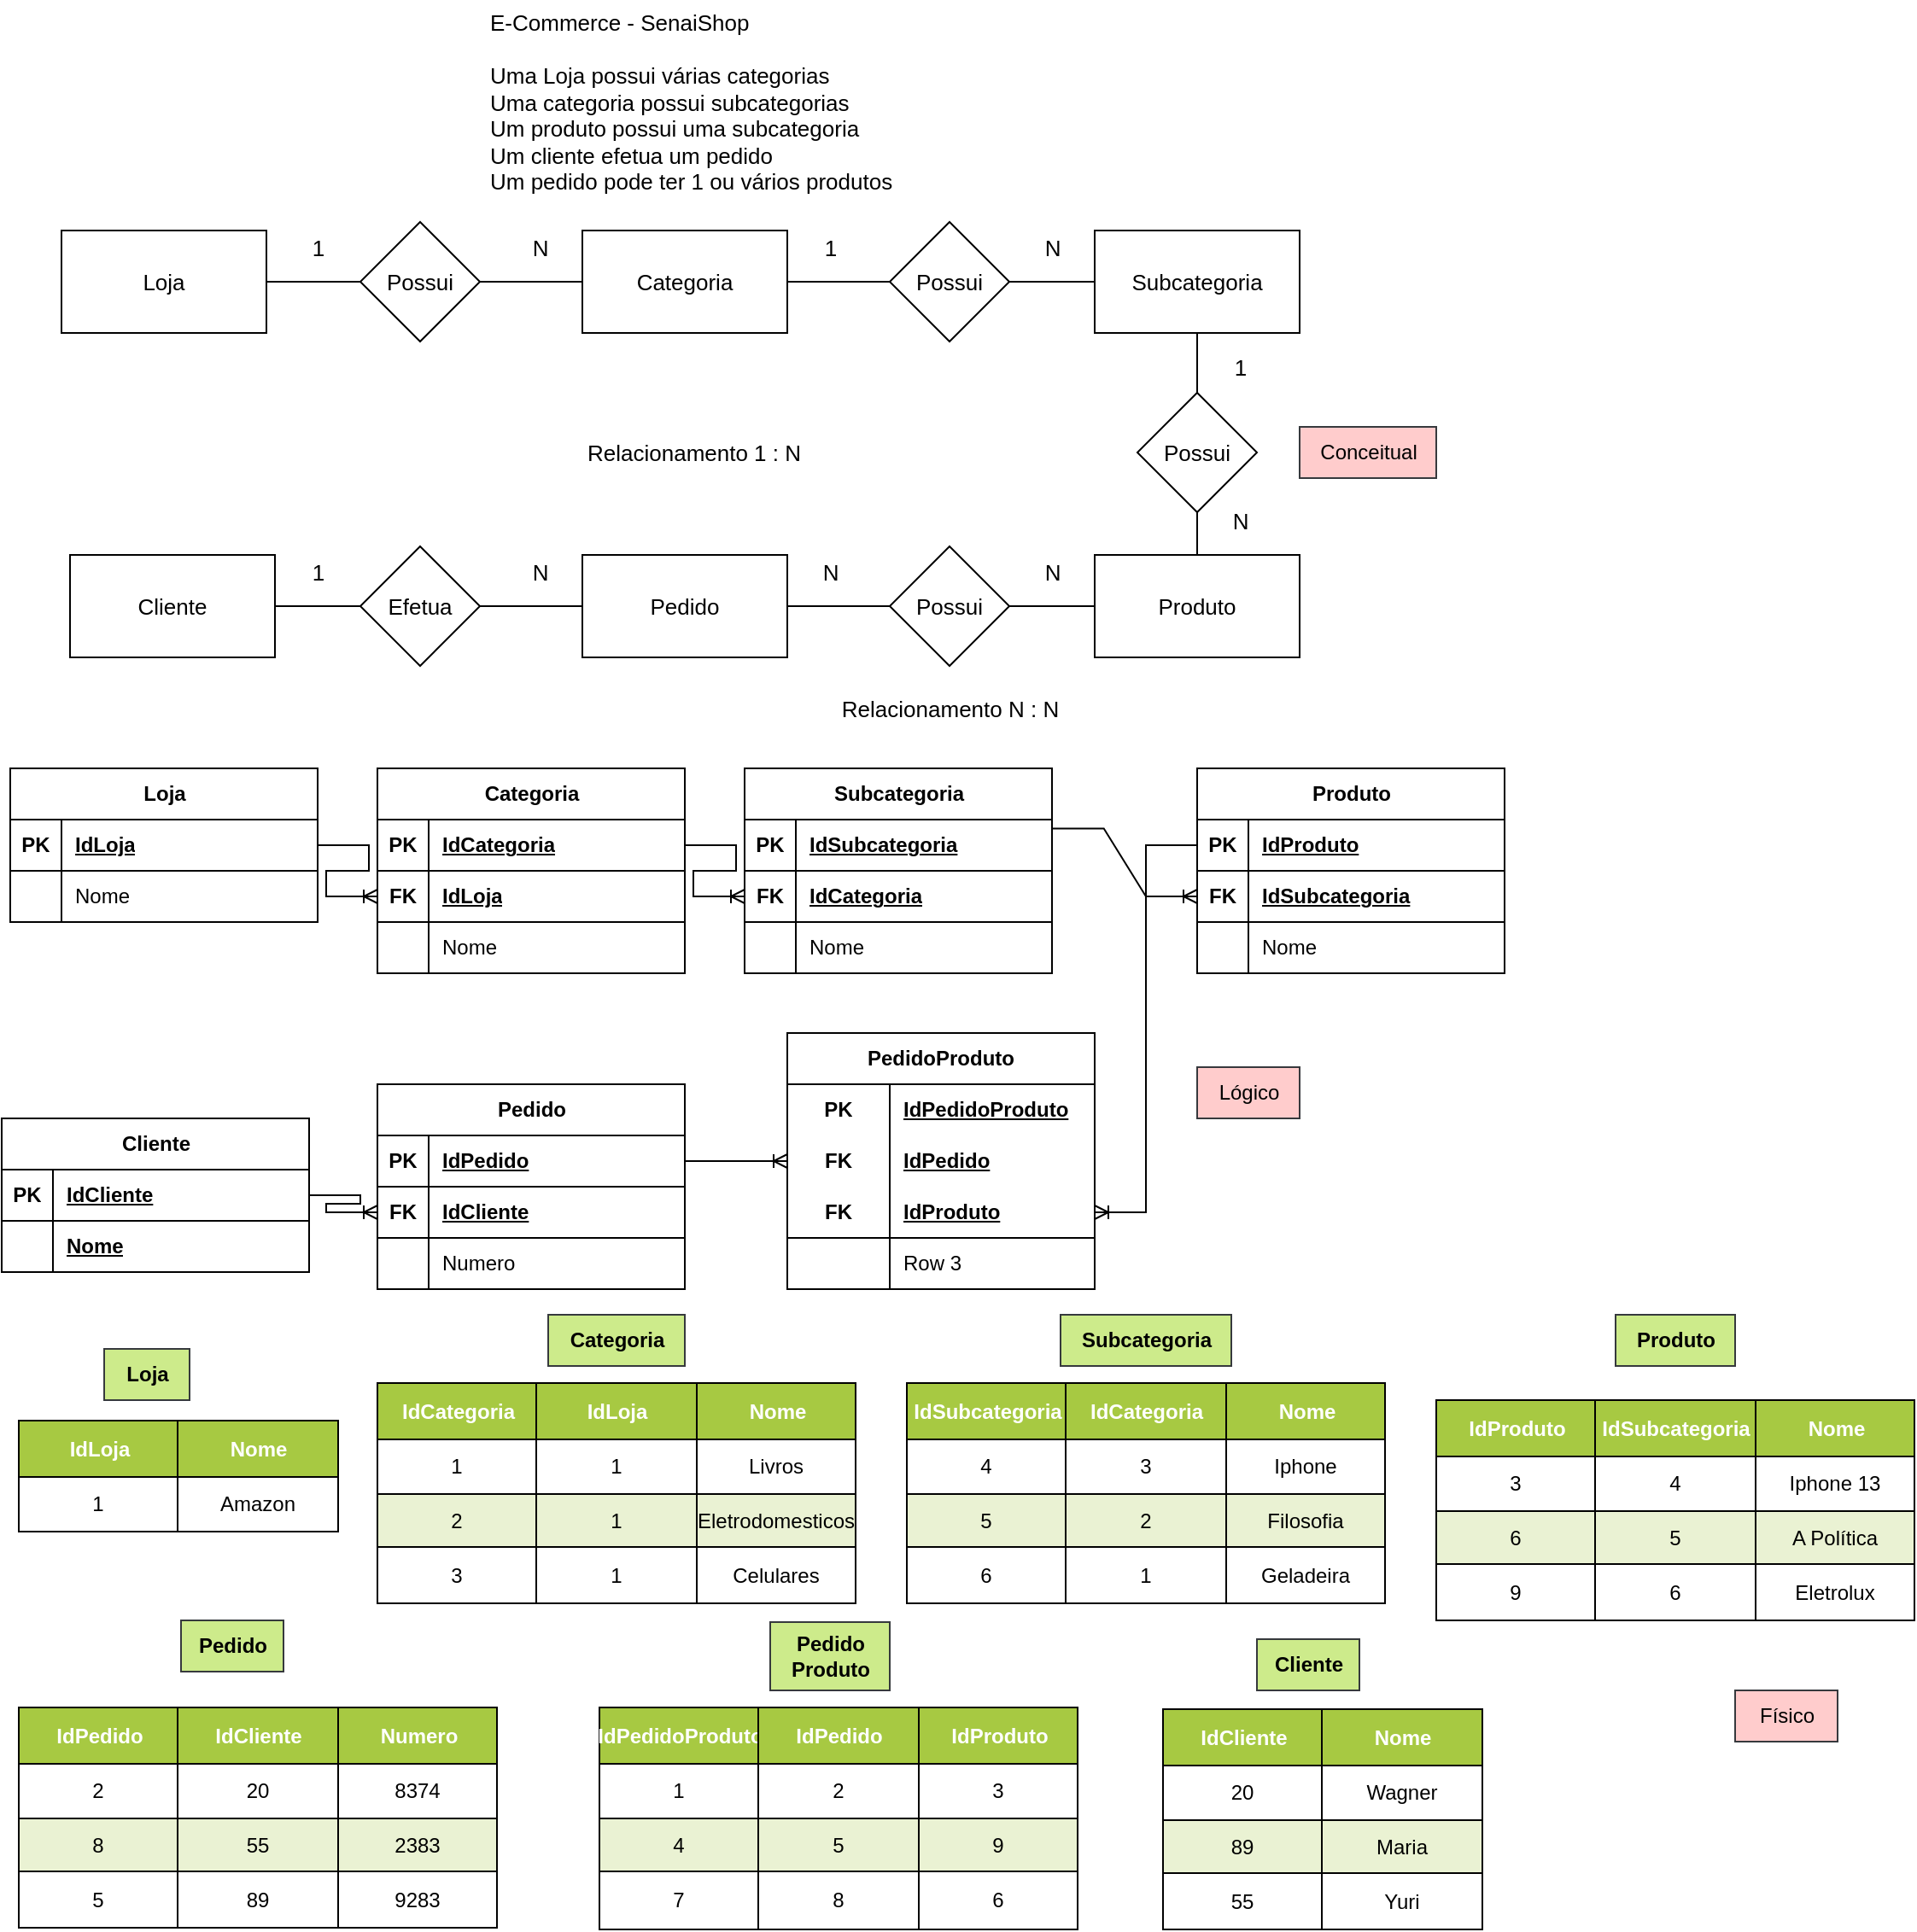 <mxfile version="21.6.5" type="device">
  <diagram name="Página-1" id="wA_mLn8civ_P8sNsjRE1">
    <mxGraphModel dx="1500" dy="830" grid="1" gridSize="10" guides="1" tooltips="1" connect="1" arrows="1" fold="1" page="1" pageScale="1" pageWidth="827" pageHeight="1169" math="0" shadow="0">
      <root>
        <mxCell id="0" />
        <mxCell id="1" parent="0" />
        <mxCell id="BVqMognX0KFY0W1Dzrm1-1" value="&lt;font style=&quot;font-size: 13px;&quot;&gt;Loja&lt;/font&gt;" style="rounded=0;whiteSpace=wrap;html=1;" parent="1" vertex="1">
          <mxGeometry x="35" y="145" width="120" height="60" as="geometry" />
        </mxCell>
        <mxCell id="BVqMognX0KFY0W1Dzrm1-2" value="&lt;div style=&quot;font-size: 13px;&quot;&gt;&lt;font style=&quot;font-size: 13px;&quot;&gt;E-Commerce - SenaiShop&lt;/font&gt;&lt;/div&gt;&lt;div style=&quot;font-size: 13px;&quot;&gt;&lt;font style=&quot;font-size: 13px;&quot;&gt;&lt;br&gt;&lt;/font&gt;&lt;/div&gt;&lt;div style=&quot;font-size: 13px;&quot;&gt;&lt;font style=&quot;font-size: 13px;&quot;&gt;Uma Loja possui várias categorias&lt;/font&gt;&lt;/div&gt;&lt;div style=&quot;font-size: 13px;&quot;&gt;&lt;font style=&quot;font-size: 13px;&quot;&gt;Uma categoria possui subcategorias&lt;/font&gt;&lt;/div&gt;&lt;div style=&quot;font-size: 13px;&quot;&gt;&lt;font style=&quot;font-size: 13px;&quot;&gt;Um produto possui uma subcategoria&lt;/font&gt;&lt;/div&gt;&lt;div style=&quot;font-size: 13px;&quot;&gt;&lt;font style=&quot;font-size: 13px;&quot;&gt;Um cliente efetua um pedido&lt;/font&gt;&lt;/div&gt;&lt;div style=&quot;font-size: 13px;&quot;&gt;&lt;font style=&quot;font-size: 13px;&quot;&gt;Um pedido pode ter 1 ou vários produtos&lt;/font&gt;&lt;/div&gt;" style="text;html=1;align=left;verticalAlign=middle;resizable=0;points=[];autosize=1;strokeColor=none;fillColor=none;" parent="1" vertex="1">
          <mxGeometry x="284" y="10" width="260" height="120" as="geometry" />
        </mxCell>
        <mxCell id="BVqMognX0KFY0W1Dzrm1-3" value="&lt;font style=&quot;font-size: 13px;&quot;&gt;Categoria&lt;/font&gt;" style="rounded=0;whiteSpace=wrap;html=1;" parent="1" vertex="1">
          <mxGeometry x="340" y="145" width="120" height="60" as="geometry" />
        </mxCell>
        <mxCell id="BVqMognX0KFY0W1Dzrm1-14" style="edgeStyle=orthogonalEdgeStyle;rounded=0;orthogonalLoop=1;jettySize=auto;html=1;entryX=1;entryY=0.5;entryDx=0;entryDy=0;endArrow=none;endFill=0;" parent="1" source="BVqMognX0KFY0W1Dzrm1-4" target="BVqMognX0KFY0W1Dzrm1-8" edge="1">
          <mxGeometry relative="1" as="geometry" />
        </mxCell>
        <mxCell id="BVqMognX0KFY0W1Dzrm1-4" value="&lt;font style=&quot;font-size: 13px;&quot;&gt;Subcategoria&lt;/font&gt;" style="rounded=0;whiteSpace=wrap;html=1;" parent="1" vertex="1">
          <mxGeometry x="640" y="145" width="120" height="60" as="geometry" />
        </mxCell>
        <mxCell id="BVqMognX0KFY0W1Dzrm1-17" style="edgeStyle=orthogonalEdgeStyle;rounded=0;orthogonalLoop=1;jettySize=auto;html=1;endArrow=none;endFill=0;" parent="1" source="BVqMognX0KFY0W1Dzrm1-5" target="BVqMognX0KFY0W1Dzrm1-9" edge="1">
          <mxGeometry relative="1" as="geometry" />
        </mxCell>
        <mxCell id="BVqMognX0KFY0W1Dzrm1-5" value="&lt;font style=&quot;font-size: 13px;&quot;&gt;Produto&lt;/font&gt;" style="rounded=0;whiteSpace=wrap;html=1;" parent="1" vertex="1">
          <mxGeometry x="640" y="335" width="120" height="60" as="geometry" />
        </mxCell>
        <mxCell id="BVqMognX0KFY0W1Dzrm1-6" value="&lt;font style=&quot;font-size: 13px;&quot;&gt;Pedido&lt;/font&gt;" style="rounded=0;whiteSpace=wrap;html=1;" parent="1" vertex="1">
          <mxGeometry x="340" y="335" width="120" height="60" as="geometry" />
        </mxCell>
        <mxCell id="BVqMognX0KFY0W1Dzrm1-11" style="edgeStyle=orthogonalEdgeStyle;rounded=0;orthogonalLoop=1;jettySize=auto;html=1;entryX=1;entryY=0.5;entryDx=0;entryDy=0;endArrow=none;endFill=0;" parent="1" source="BVqMognX0KFY0W1Dzrm1-7" target="BVqMognX0KFY0W1Dzrm1-1" edge="1">
          <mxGeometry relative="1" as="geometry" />
        </mxCell>
        <mxCell id="BVqMognX0KFY0W1Dzrm1-12" style="edgeStyle=orthogonalEdgeStyle;rounded=0;orthogonalLoop=1;jettySize=auto;html=1;entryX=0;entryY=0.5;entryDx=0;entryDy=0;endArrow=none;endFill=0;" parent="1" source="BVqMognX0KFY0W1Dzrm1-7" target="BVqMognX0KFY0W1Dzrm1-3" edge="1">
          <mxGeometry relative="1" as="geometry" />
        </mxCell>
        <mxCell id="BVqMognX0KFY0W1Dzrm1-7" value="&lt;font style=&quot;font-size: 13px;&quot;&gt;Possui&lt;/font&gt;" style="rhombus;whiteSpace=wrap;html=1;" parent="1" vertex="1">
          <mxGeometry x="210" y="140" width="70" height="70" as="geometry" />
        </mxCell>
        <mxCell id="BVqMognX0KFY0W1Dzrm1-13" style="edgeStyle=orthogonalEdgeStyle;rounded=0;orthogonalLoop=1;jettySize=auto;html=1;entryX=1;entryY=0.5;entryDx=0;entryDy=0;endArrow=none;endFill=0;" parent="1" source="BVqMognX0KFY0W1Dzrm1-8" target="BVqMognX0KFY0W1Dzrm1-3" edge="1">
          <mxGeometry relative="1" as="geometry" />
        </mxCell>
        <mxCell id="BVqMognX0KFY0W1Dzrm1-8" value="&lt;font style=&quot;font-size: 13px;&quot;&gt;Possui&lt;/font&gt;" style="rhombus;whiteSpace=wrap;html=1;" parent="1" vertex="1">
          <mxGeometry x="520" y="140" width="70" height="70" as="geometry" />
        </mxCell>
        <mxCell id="BVqMognX0KFY0W1Dzrm1-18" style="edgeStyle=orthogonalEdgeStyle;rounded=0;orthogonalLoop=1;jettySize=auto;html=1;exitX=0;exitY=0.5;exitDx=0;exitDy=0;entryX=1;entryY=0.5;entryDx=0;entryDy=0;endArrow=none;endFill=0;" parent="1" source="BVqMognX0KFY0W1Dzrm1-9" target="BVqMognX0KFY0W1Dzrm1-6" edge="1">
          <mxGeometry relative="1" as="geometry" />
        </mxCell>
        <mxCell id="BVqMognX0KFY0W1Dzrm1-9" value="&lt;font style=&quot;font-size: 13px;&quot;&gt;Possui&lt;/font&gt;" style="rhombus;whiteSpace=wrap;html=1;" parent="1" vertex="1">
          <mxGeometry x="520" y="330" width="70" height="70" as="geometry" />
        </mxCell>
        <mxCell id="BVqMognX0KFY0W1Dzrm1-15" style="edgeStyle=orthogonalEdgeStyle;rounded=0;orthogonalLoop=1;jettySize=auto;html=1;exitX=0.5;exitY=0;exitDx=0;exitDy=0;entryX=0.5;entryY=1;entryDx=0;entryDy=0;endArrow=none;endFill=0;" parent="1" source="BVqMognX0KFY0W1Dzrm1-10" target="BVqMognX0KFY0W1Dzrm1-4" edge="1">
          <mxGeometry relative="1" as="geometry" />
        </mxCell>
        <mxCell id="BVqMognX0KFY0W1Dzrm1-16" style="edgeStyle=orthogonalEdgeStyle;rounded=0;orthogonalLoop=1;jettySize=auto;html=1;exitX=0.5;exitY=1;exitDx=0;exitDy=0;entryX=0.5;entryY=0;entryDx=0;entryDy=0;endArrow=none;endFill=0;" parent="1" target="BVqMognX0KFY0W1Dzrm1-5" edge="1">
          <mxGeometry relative="1" as="geometry">
            <mxPoint x="700" y="310" as="sourcePoint" />
          </mxGeometry>
        </mxCell>
        <mxCell id="BVqMognX0KFY0W1Dzrm1-10" value="&lt;font style=&quot;font-size: 13px;&quot;&gt;Possui&lt;/font&gt;" style="rhombus;whiteSpace=wrap;html=1;" parent="1" vertex="1">
          <mxGeometry x="665" y="240" width="70" height="70" as="geometry" />
        </mxCell>
        <mxCell id="BVqMognX0KFY0W1Dzrm1-19" value="&lt;span style=&quot;font-size: 13px;&quot;&gt;N&lt;/span&gt;" style="text;html=1;align=center;verticalAlign=middle;resizable=0;points=[];autosize=1;strokeColor=none;fillColor=none;" parent="1" vertex="1">
          <mxGeometry x="470" y="330" width="30" height="30" as="geometry" />
        </mxCell>
        <mxCell id="BVqMognX0KFY0W1Dzrm1-20" value="&lt;span style=&quot;font-size: 13px;&quot;&gt;N&lt;/span&gt;" style="text;html=1;align=center;verticalAlign=middle;resizable=0;points=[];autosize=1;strokeColor=none;fillColor=none;" parent="1" vertex="1">
          <mxGeometry x="600" y="330" width="30" height="30" as="geometry" />
        </mxCell>
        <mxCell id="BVqMognX0KFY0W1Dzrm1-21" value="&lt;font style=&quot;font-size: 13px;&quot;&gt;1&lt;/font&gt;" style="text;html=1;align=center;verticalAlign=middle;resizable=0;points=[];autosize=1;strokeColor=none;fillColor=none;" parent="1" vertex="1">
          <mxGeometry x="710" y="210" width="30" height="30" as="geometry" />
        </mxCell>
        <mxCell id="BVqMognX0KFY0W1Dzrm1-22" value="&lt;span style=&quot;font-size: 13px;&quot;&gt;N&lt;/span&gt;" style="text;html=1;align=center;verticalAlign=middle;resizable=0;points=[];autosize=1;strokeColor=none;fillColor=none;" parent="1" vertex="1">
          <mxGeometry x="300" y="140" width="30" height="30" as="geometry" />
        </mxCell>
        <mxCell id="BVqMognX0KFY0W1Dzrm1-23" value="&lt;font style=&quot;font-size: 13px;&quot;&gt;1&lt;/font&gt;" style="text;html=1;align=center;verticalAlign=middle;resizable=0;points=[];autosize=1;strokeColor=none;fillColor=none;" parent="1" vertex="1">
          <mxGeometry x="170" y="140" width="30" height="30" as="geometry" />
        </mxCell>
        <mxCell id="BVqMognX0KFY0W1Dzrm1-24" value="&lt;font style=&quot;font-size: 13px;&quot;&gt;1&lt;/font&gt;" style="text;html=1;align=center;verticalAlign=middle;resizable=0;points=[];autosize=1;strokeColor=none;fillColor=none;" parent="1" vertex="1">
          <mxGeometry x="470" y="140" width="30" height="30" as="geometry" />
        </mxCell>
        <mxCell id="BVqMognX0KFY0W1Dzrm1-25" value="&lt;span style=&quot;font-size: 13px;&quot;&gt;N&lt;/span&gt;" style="text;html=1;align=center;verticalAlign=middle;resizable=0;points=[];autosize=1;strokeColor=none;fillColor=none;" parent="1" vertex="1">
          <mxGeometry x="600" y="140" width="30" height="30" as="geometry" />
        </mxCell>
        <mxCell id="BVqMognX0KFY0W1Dzrm1-26" value="&lt;span style=&quot;font-size: 13px;&quot;&gt;N&lt;/span&gt;" style="text;html=1;align=center;verticalAlign=middle;resizable=0;points=[];autosize=1;strokeColor=none;fillColor=none;" parent="1" vertex="1">
          <mxGeometry x="710" y="300" width="30" height="30" as="geometry" />
        </mxCell>
        <mxCell id="azhfmAPicAeudoqQPWIK-1" value="&lt;span style=&quot;font-size: 13px;&quot;&gt;Cliente&lt;/span&gt;" style="rounded=0;whiteSpace=wrap;html=1;" parent="1" vertex="1">
          <mxGeometry x="40" y="335" width="120" height="60" as="geometry" />
        </mxCell>
        <mxCell id="azhfmAPicAeudoqQPWIK-3" style="edgeStyle=orthogonalEdgeStyle;rounded=0;orthogonalLoop=1;jettySize=auto;html=1;entryX=0;entryY=0.5;entryDx=0;entryDy=0;endArrow=none;endFill=0;" parent="1" source="azhfmAPicAeudoqQPWIK-2" target="BVqMognX0KFY0W1Dzrm1-6" edge="1">
          <mxGeometry relative="1" as="geometry" />
        </mxCell>
        <mxCell id="azhfmAPicAeudoqQPWIK-4" style="edgeStyle=orthogonalEdgeStyle;rounded=0;orthogonalLoop=1;jettySize=auto;html=1;entryX=1;entryY=0.5;entryDx=0;entryDy=0;endArrow=none;endFill=0;" parent="1" source="azhfmAPicAeudoqQPWIK-2" target="azhfmAPicAeudoqQPWIK-1" edge="1">
          <mxGeometry relative="1" as="geometry" />
        </mxCell>
        <mxCell id="azhfmAPicAeudoqQPWIK-2" value="&lt;span style=&quot;font-size: 13px;&quot;&gt;Efetua&lt;/span&gt;" style="rhombus;whiteSpace=wrap;html=1;" parent="1" vertex="1">
          <mxGeometry x="210" y="330" width="70" height="70" as="geometry" />
        </mxCell>
        <mxCell id="azhfmAPicAeudoqQPWIK-5" value="&lt;font style=&quot;font-size: 13px;&quot;&gt;1&lt;/font&gt;" style="text;html=1;align=center;verticalAlign=middle;resizable=0;points=[];autosize=1;strokeColor=none;fillColor=none;" parent="1" vertex="1">
          <mxGeometry x="170" y="330" width="30" height="30" as="geometry" />
        </mxCell>
        <mxCell id="azhfmAPicAeudoqQPWIK-6" value="&lt;span style=&quot;font-size: 13px;&quot;&gt;N&lt;/span&gt;" style="text;html=1;align=center;verticalAlign=middle;resizable=0;points=[];autosize=1;strokeColor=none;fillColor=none;" parent="1" vertex="1">
          <mxGeometry x="300" y="330" width="30" height="30" as="geometry" />
        </mxCell>
        <mxCell id="azhfmAPicAeudoqQPWIK-8" value="&lt;font style=&quot;font-size: 13px;&quot;&gt;Relacionamento 1 : N&lt;/font&gt;" style="text;html=1;align=center;verticalAlign=middle;resizable=0;points=[];autosize=1;strokeColor=none;fillColor=none;" parent="1" vertex="1">
          <mxGeometry x="330" y="260" width="150" height="30" as="geometry" />
        </mxCell>
        <mxCell id="R88lmc4HHo3Byqz3ZBFU-1" value="&lt;font style=&quot;font-size: 13px;&quot;&gt;Relacionamento N : N&lt;/font&gt;" style="text;html=1;align=center;verticalAlign=middle;resizable=0;points=[];autosize=1;strokeColor=none;fillColor=none;" vertex="1" parent="1">
          <mxGeometry x="480" y="410" width="150" height="30" as="geometry" />
        </mxCell>
        <mxCell id="R88lmc4HHo3Byqz3ZBFU-2" value="Loja" style="shape=table;startSize=30;container=1;collapsible=1;childLayout=tableLayout;fixedRows=1;rowLines=0;fontStyle=1;align=center;resizeLast=1;html=1;" vertex="1" parent="1">
          <mxGeometry x="5" y="460" width="180" height="90" as="geometry" />
        </mxCell>
        <mxCell id="R88lmc4HHo3Byqz3ZBFU-3" value="" style="shape=tableRow;horizontal=0;startSize=0;swimlaneHead=0;swimlaneBody=0;fillColor=none;collapsible=0;dropTarget=0;points=[[0,0.5],[1,0.5]];portConstraint=eastwest;top=0;left=0;right=0;bottom=1;" vertex="1" parent="R88lmc4HHo3Byqz3ZBFU-2">
          <mxGeometry y="30" width="180" height="30" as="geometry" />
        </mxCell>
        <mxCell id="R88lmc4HHo3Byqz3ZBFU-4" value="PK" style="shape=partialRectangle;connectable=0;fillColor=none;top=0;left=0;bottom=0;right=0;fontStyle=1;overflow=hidden;whiteSpace=wrap;html=1;" vertex="1" parent="R88lmc4HHo3Byqz3ZBFU-3">
          <mxGeometry width="30" height="30" as="geometry">
            <mxRectangle width="30" height="30" as="alternateBounds" />
          </mxGeometry>
        </mxCell>
        <mxCell id="R88lmc4HHo3Byqz3ZBFU-5" value="IdLoja" style="shape=partialRectangle;connectable=0;fillColor=none;top=0;left=0;bottom=0;right=0;align=left;spacingLeft=6;fontStyle=5;overflow=hidden;whiteSpace=wrap;html=1;" vertex="1" parent="R88lmc4HHo3Byqz3ZBFU-3">
          <mxGeometry x="30" width="150" height="30" as="geometry">
            <mxRectangle width="150" height="30" as="alternateBounds" />
          </mxGeometry>
        </mxCell>
        <mxCell id="R88lmc4HHo3Byqz3ZBFU-6" value="" style="shape=tableRow;horizontal=0;startSize=0;swimlaneHead=0;swimlaneBody=0;fillColor=none;collapsible=0;dropTarget=0;points=[[0,0.5],[1,0.5]];portConstraint=eastwest;top=0;left=0;right=0;bottom=0;" vertex="1" parent="R88lmc4HHo3Byqz3ZBFU-2">
          <mxGeometry y="60" width="180" height="30" as="geometry" />
        </mxCell>
        <mxCell id="R88lmc4HHo3Byqz3ZBFU-7" value="" style="shape=partialRectangle;connectable=0;fillColor=none;top=0;left=0;bottom=0;right=0;editable=1;overflow=hidden;whiteSpace=wrap;html=1;" vertex="1" parent="R88lmc4HHo3Byqz3ZBFU-6">
          <mxGeometry width="30" height="30" as="geometry">
            <mxRectangle width="30" height="30" as="alternateBounds" />
          </mxGeometry>
        </mxCell>
        <mxCell id="R88lmc4HHo3Byqz3ZBFU-8" value="Nome" style="shape=partialRectangle;connectable=0;fillColor=none;top=0;left=0;bottom=0;right=0;align=left;spacingLeft=6;overflow=hidden;whiteSpace=wrap;html=1;" vertex="1" parent="R88lmc4HHo3Byqz3ZBFU-6">
          <mxGeometry x="30" width="150" height="30" as="geometry">
            <mxRectangle width="150" height="30" as="alternateBounds" />
          </mxGeometry>
        </mxCell>
        <mxCell id="R88lmc4HHo3Byqz3ZBFU-15" value="Categoria" style="shape=table;startSize=30;container=1;collapsible=1;childLayout=tableLayout;fixedRows=1;rowLines=0;fontStyle=1;align=center;resizeLast=1;html=1;" vertex="1" parent="1">
          <mxGeometry x="220" y="460" width="180" height="120" as="geometry" />
        </mxCell>
        <mxCell id="R88lmc4HHo3Byqz3ZBFU-29" style="shape=tableRow;horizontal=0;startSize=0;swimlaneHead=0;swimlaneBody=0;fillColor=none;collapsible=0;dropTarget=0;points=[[0,0.5],[1,0.5]];portConstraint=eastwest;top=0;left=0;right=0;bottom=1;" vertex="1" parent="R88lmc4HHo3Byqz3ZBFU-15">
          <mxGeometry y="30" width="180" height="30" as="geometry" />
        </mxCell>
        <mxCell id="R88lmc4HHo3Byqz3ZBFU-30" value="PK" style="shape=partialRectangle;connectable=0;fillColor=none;top=0;left=0;bottom=0;right=0;fontStyle=1;overflow=hidden;whiteSpace=wrap;html=1;" vertex="1" parent="R88lmc4HHo3Byqz3ZBFU-29">
          <mxGeometry width="30" height="30" as="geometry">
            <mxRectangle width="30" height="30" as="alternateBounds" />
          </mxGeometry>
        </mxCell>
        <mxCell id="R88lmc4HHo3Byqz3ZBFU-31" value="IdCategoria" style="shape=partialRectangle;connectable=0;fillColor=none;top=0;left=0;bottom=0;right=0;align=left;spacingLeft=6;fontStyle=5;overflow=hidden;whiteSpace=wrap;html=1;" vertex="1" parent="R88lmc4HHo3Byqz3ZBFU-29">
          <mxGeometry x="30" width="150" height="30" as="geometry">
            <mxRectangle width="150" height="30" as="alternateBounds" />
          </mxGeometry>
        </mxCell>
        <mxCell id="R88lmc4HHo3Byqz3ZBFU-16" value="" style="shape=tableRow;horizontal=0;startSize=0;swimlaneHead=0;swimlaneBody=0;fillColor=none;collapsible=0;dropTarget=0;points=[[0,0.5],[1,0.5]];portConstraint=eastwest;top=0;left=0;right=0;bottom=1;" vertex="1" parent="R88lmc4HHo3Byqz3ZBFU-15">
          <mxGeometry y="60" width="180" height="30" as="geometry" />
        </mxCell>
        <mxCell id="R88lmc4HHo3Byqz3ZBFU-17" value="FK" style="shape=partialRectangle;connectable=0;fillColor=none;top=0;left=0;bottom=0;right=0;fontStyle=1;overflow=hidden;whiteSpace=wrap;html=1;" vertex="1" parent="R88lmc4HHo3Byqz3ZBFU-16">
          <mxGeometry width="30" height="30" as="geometry">
            <mxRectangle width="30" height="30" as="alternateBounds" />
          </mxGeometry>
        </mxCell>
        <mxCell id="R88lmc4HHo3Byqz3ZBFU-18" value="IdLoja" style="shape=partialRectangle;connectable=0;fillColor=none;top=0;left=0;bottom=0;right=0;align=left;spacingLeft=6;fontStyle=5;overflow=hidden;whiteSpace=wrap;html=1;" vertex="1" parent="R88lmc4HHo3Byqz3ZBFU-16">
          <mxGeometry x="30" width="150" height="30" as="geometry">
            <mxRectangle width="150" height="30" as="alternateBounds" />
          </mxGeometry>
        </mxCell>
        <mxCell id="R88lmc4HHo3Byqz3ZBFU-19" value="" style="shape=tableRow;horizontal=0;startSize=0;swimlaneHead=0;swimlaneBody=0;fillColor=none;collapsible=0;dropTarget=0;points=[[0,0.5],[1,0.5]];portConstraint=eastwest;top=0;left=0;right=0;bottom=0;" vertex="1" parent="R88lmc4HHo3Byqz3ZBFU-15">
          <mxGeometry y="90" width="180" height="30" as="geometry" />
        </mxCell>
        <mxCell id="R88lmc4HHo3Byqz3ZBFU-20" value="" style="shape=partialRectangle;connectable=0;fillColor=none;top=0;left=0;bottom=0;right=0;editable=1;overflow=hidden;whiteSpace=wrap;html=1;" vertex="1" parent="R88lmc4HHo3Byqz3ZBFU-19">
          <mxGeometry width="30" height="30" as="geometry">
            <mxRectangle width="30" height="30" as="alternateBounds" />
          </mxGeometry>
        </mxCell>
        <mxCell id="R88lmc4HHo3Byqz3ZBFU-21" value="Nome" style="shape=partialRectangle;connectable=0;fillColor=none;top=0;left=0;bottom=0;right=0;align=left;spacingLeft=6;overflow=hidden;whiteSpace=wrap;html=1;" vertex="1" parent="R88lmc4HHo3Byqz3ZBFU-19">
          <mxGeometry x="30" width="150" height="30" as="geometry">
            <mxRectangle width="150" height="30" as="alternateBounds" />
          </mxGeometry>
        </mxCell>
        <mxCell id="R88lmc4HHo3Byqz3ZBFU-22" value="Subcategoria" style="shape=table;startSize=30;container=1;collapsible=1;childLayout=tableLayout;fixedRows=1;rowLines=0;fontStyle=1;align=center;resizeLast=1;html=1;" vertex="1" parent="1">
          <mxGeometry x="435" y="460" width="180" height="120" as="geometry" />
        </mxCell>
        <mxCell id="R88lmc4HHo3Byqz3ZBFU-32" style="shape=tableRow;horizontal=0;startSize=0;swimlaneHead=0;swimlaneBody=0;fillColor=none;collapsible=0;dropTarget=0;points=[[0,0.5],[1,0.5]];portConstraint=eastwest;top=0;left=0;right=0;bottom=1;" vertex="1" parent="R88lmc4HHo3Byqz3ZBFU-22">
          <mxGeometry y="30" width="180" height="30" as="geometry" />
        </mxCell>
        <mxCell id="R88lmc4HHo3Byqz3ZBFU-33" value="PK" style="shape=partialRectangle;connectable=0;fillColor=none;top=0;left=0;bottom=0;right=0;fontStyle=1;overflow=hidden;whiteSpace=wrap;html=1;" vertex="1" parent="R88lmc4HHo3Byqz3ZBFU-32">
          <mxGeometry width="30" height="30" as="geometry">
            <mxRectangle width="30" height="30" as="alternateBounds" />
          </mxGeometry>
        </mxCell>
        <mxCell id="R88lmc4HHo3Byqz3ZBFU-34" value="IdSubcategoria" style="shape=partialRectangle;connectable=0;fillColor=none;top=0;left=0;bottom=0;right=0;align=left;spacingLeft=6;fontStyle=5;overflow=hidden;whiteSpace=wrap;html=1;" vertex="1" parent="R88lmc4HHo3Byqz3ZBFU-32">
          <mxGeometry x="30" width="150" height="30" as="geometry">
            <mxRectangle width="150" height="30" as="alternateBounds" />
          </mxGeometry>
        </mxCell>
        <mxCell id="R88lmc4HHo3Byqz3ZBFU-23" value="" style="shape=tableRow;horizontal=0;startSize=0;swimlaneHead=0;swimlaneBody=0;fillColor=none;collapsible=0;dropTarget=0;points=[[0,0.5],[1,0.5]];portConstraint=eastwest;top=0;left=0;right=0;bottom=1;" vertex="1" parent="R88lmc4HHo3Byqz3ZBFU-22">
          <mxGeometry y="60" width="180" height="30" as="geometry" />
        </mxCell>
        <mxCell id="R88lmc4HHo3Byqz3ZBFU-24" value="FK" style="shape=partialRectangle;connectable=0;fillColor=none;top=0;left=0;bottom=0;right=0;fontStyle=1;overflow=hidden;whiteSpace=wrap;html=1;" vertex="1" parent="R88lmc4HHo3Byqz3ZBFU-23">
          <mxGeometry width="30" height="30" as="geometry">
            <mxRectangle width="30" height="30" as="alternateBounds" />
          </mxGeometry>
        </mxCell>
        <mxCell id="R88lmc4HHo3Byqz3ZBFU-25" value="IdCategoria" style="shape=partialRectangle;connectable=0;fillColor=none;top=0;left=0;bottom=0;right=0;align=left;spacingLeft=6;fontStyle=5;overflow=hidden;whiteSpace=wrap;html=1;" vertex="1" parent="R88lmc4HHo3Byqz3ZBFU-23">
          <mxGeometry x="30" width="150" height="30" as="geometry">
            <mxRectangle width="150" height="30" as="alternateBounds" />
          </mxGeometry>
        </mxCell>
        <mxCell id="R88lmc4HHo3Byqz3ZBFU-26" value="" style="shape=tableRow;horizontal=0;startSize=0;swimlaneHead=0;swimlaneBody=0;fillColor=none;collapsible=0;dropTarget=0;points=[[0,0.5],[1,0.5]];portConstraint=eastwest;top=0;left=0;right=0;bottom=0;" vertex="1" parent="R88lmc4HHo3Byqz3ZBFU-22">
          <mxGeometry y="90" width="180" height="30" as="geometry" />
        </mxCell>
        <mxCell id="R88lmc4HHo3Byqz3ZBFU-27" value="" style="shape=partialRectangle;connectable=0;fillColor=none;top=0;left=0;bottom=0;right=0;editable=1;overflow=hidden;whiteSpace=wrap;html=1;" vertex="1" parent="R88lmc4HHo3Byqz3ZBFU-26">
          <mxGeometry width="30" height="30" as="geometry">
            <mxRectangle width="30" height="30" as="alternateBounds" />
          </mxGeometry>
        </mxCell>
        <mxCell id="R88lmc4HHo3Byqz3ZBFU-28" value="Nome" style="shape=partialRectangle;connectable=0;fillColor=none;top=0;left=0;bottom=0;right=0;align=left;spacingLeft=6;overflow=hidden;whiteSpace=wrap;html=1;" vertex="1" parent="R88lmc4HHo3Byqz3ZBFU-26">
          <mxGeometry x="30" width="150" height="30" as="geometry">
            <mxRectangle width="150" height="30" as="alternateBounds" />
          </mxGeometry>
        </mxCell>
        <mxCell id="R88lmc4HHo3Byqz3ZBFU-35" value="Produto" style="shape=table;startSize=30;container=1;collapsible=1;childLayout=tableLayout;fixedRows=1;rowLines=0;fontStyle=1;align=center;resizeLast=1;html=1;" vertex="1" parent="1">
          <mxGeometry x="700" y="460" width="180" height="120" as="geometry" />
        </mxCell>
        <mxCell id="R88lmc4HHo3Byqz3ZBFU-82" style="shape=tableRow;horizontal=0;startSize=0;swimlaneHead=0;swimlaneBody=0;fillColor=none;collapsible=0;dropTarget=0;points=[[0,0.5],[1,0.5]];portConstraint=eastwest;top=0;left=0;right=0;bottom=1;" vertex="1" parent="R88lmc4HHo3Byqz3ZBFU-35">
          <mxGeometry y="30" width="180" height="30" as="geometry" />
        </mxCell>
        <mxCell id="R88lmc4HHo3Byqz3ZBFU-83" value="PK" style="shape=partialRectangle;connectable=0;fillColor=none;top=0;left=0;bottom=0;right=0;fontStyle=1;overflow=hidden;whiteSpace=wrap;html=1;" vertex="1" parent="R88lmc4HHo3Byqz3ZBFU-82">
          <mxGeometry width="30" height="30" as="geometry">
            <mxRectangle width="30" height="30" as="alternateBounds" />
          </mxGeometry>
        </mxCell>
        <mxCell id="R88lmc4HHo3Byqz3ZBFU-84" value="IdProduto" style="shape=partialRectangle;connectable=0;fillColor=none;top=0;left=0;bottom=0;right=0;align=left;spacingLeft=6;fontStyle=5;overflow=hidden;whiteSpace=wrap;html=1;" vertex="1" parent="R88lmc4HHo3Byqz3ZBFU-82">
          <mxGeometry x="30" width="150" height="30" as="geometry">
            <mxRectangle width="150" height="30" as="alternateBounds" />
          </mxGeometry>
        </mxCell>
        <mxCell id="R88lmc4HHo3Byqz3ZBFU-39" value="" style="shape=tableRow;horizontal=0;startSize=0;swimlaneHead=0;swimlaneBody=0;fillColor=none;collapsible=0;dropTarget=0;points=[[0,0.5],[1,0.5]];portConstraint=eastwest;top=0;left=0;right=0;bottom=1;" vertex="1" parent="R88lmc4HHo3Byqz3ZBFU-35">
          <mxGeometry y="60" width="180" height="30" as="geometry" />
        </mxCell>
        <mxCell id="R88lmc4HHo3Byqz3ZBFU-40" value="FK" style="shape=partialRectangle;connectable=0;fillColor=none;top=0;left=0;bottom=0;right=0;fontStyle=1;overflow=hidden;whiteSpace=wrap;html=1;" vertex="1" parent="R88lmc4HHo3Byqz3ZBFU-39">
          <mxGeometry width="30" height="30" as="geometry">
            <mxRectangle width="30" height="30" as="alternateBounds" />
          </mxGeometry>
        </mxCell>
        <mxCell id="R88lmc4HHo3Byqz3ZBFU-41" value="IdSubcategoria" style="shape=partialRectangle;connectable=0;fillColor=none;top=0;left=0;bottom=0;right=0;align=left;spacingLeft=6;fontStyle=5;overflow=hidden;whiteSpace=wrap;html=1;" vertex="1" parent="R88lmc4HHo3Byqz3ZBFU-39">
          <mxGeometry x="30" width="150" height="30" as="geometry">
            <mxRectangle width="150" height="30" as="alternateBounds" />
          </mxGeometry>
        </mxCell>
        <mxCell id="R88lmc4HHo3Byqz3ZBFU-42" value="" style="shape=tableRow;horizontal=0;startSize=0;swimlaneHead=0;swimlaneBody=0;fillColor=none;collapsible=0;dropTarget=0;points=[[0,0.5],[1,0.5]];portConstraint=eastwest;top=0;left=0;right=0;bottom=0;" vertex="1" parent="R88lmc4HHo3Byqz3ZBFU-35">
          <mxGeometry y="90" width="180" height="30" as="geometry" />
        </mxCell>
        <mxCell id="R88lmc4HHo3Byqz3ZBFU-43" value="" style="shape=partialRectangle;connectable=0;fillColor=none;top=0;left=0;bottom=0;right=0;editable=1;overflow=hidden;whiteSpace=wrap;html=1;" vertex="1" parent="R88lmc4HHo3Byqz3ZBFU-42">
          <mxGeometry width="30" height="30" as="geometry">
            <mxRectangle width="30" height="30" as="alternateBounds" />
          </mxGeometry>
        </mxCell>
        <mxCell id="R88lmc4HHo3Byqz3ZBFU-44" value="Nome" style="shape=partialRectangle;connectable=0;fillColor=none;top=0;left=0;bottom=0;right=0;align=left;spacingLeft=6;overflow=hidden;whiteSpace=wrap;html=1;" vertex="1" parent="R88lmc4HHo3Byqz3ZBFU-42">
          <mxGeometry x="30" width="150" height="30" as="geometry">
            <mxRectangle width="150" height="30" as="alternateBounds" />
          </mxGeometry>
        </mxCell>
        <mxCell id="R88lmc4HHo3Byqz3ZBFU-45" value="Pedido" style="shape=table;startSize=30;container=1;collapsible=1;childLayout=tableLayout;fixedRows=1;rowLines=0;fontStyle=1;align=center;resizeLast=1;html=1;" vertex="1" parent="1">
          <mxGeometry x="220" y="645" width="180" height="120" as="geometry" />
        </mxCell>
        <mxCell id="R88lmc4HHo3Byqz3ZBFU-79" style="shape=tableRow;horizontal=0;startSize=0;swimlaneHead=0;swimlaneBody=0;fillColor=none;collapsible=0;dropTarget=0;points=[[0,0.5],[1,0.5]];portConstraint=eastwest;top=0;left=0;right=0;bottom=1;" vertex="1" parent="R88lmc4HHo3Byqz3ZBFU-45">
          <mxGeometry y="30" width="180" height="30" as="geometry" />
        </mxCell>
        <mxCell id="R88lmc4HHo3Byqz3ZBFU-80" value="PK" style="shape=partialRectangle;connectable=0;fillColor=none;top=0;left=0;bottom=0;right=0;fontStyle=1;overflow=hidden;whiteSpace=wrap;html=1;" vertex="1" parent="R88lmc4HHo3Byqz3ZBFU-79">
          <mxGeometry width="30" height="30" as="geometry">
            <mxRectangle width="30" height="30" as="alternateBounds" />
          </mxGeometry>
        </mxCell>
        <mxCell id="R88lmc4HHo3Byqz3ZBFU-81" value="IdPedido" style="shape=partialRectangle;connectable=0;fillColor=none;top=0;left=0;bottom=0;right=0;align=left;spacingLeft=6;fontStyle=5;overflow=hidden;whiteSpace=wrap;html=1;" vertex="1" parent="R88lmc4HHo3Byqz3ZBFU-79">
          <mxGeometry x="30" width="150" height="30" as="geometry">
            <mxRectangle width="150" height="30" as="alternateBounds" />
          </mxGeometry>
        </mxCell>
        <mxCell id="R88lmc4HHo3Byqz3ZBFU-49" value="" style="shape=tableRow;horizontal=0;startSize=0;swimlaneHead=0;swimlaneBody=0;fillColor=none;collapsible=0;dropTarget=0;points=[[0,0.5],[1,0.5]];portConstraint=eastwest;top=0;left=0;right=0;bottom=1;" vertex="1" parent="R88lmc4HHo3Byqz3ZBFU-45">
          <mxGeometry y="60" width="180" height="30" as="geometry" />
        </mxCell>
        <mxCell id="R88lmc4HHo3Byqz3ZBFU-50" value="FK" style="shape=partialRectangle;connectable=0;fillColor=none;top=0;left=0;bottom=0;right=0;fontStyle=1;overflow=hidden;whiteSpace=wrap;html=1;" vertex="1" parent="R88lmc4HHo3Byqz3ZBFU-49">
          <mxGeometry width="30" height="30" as="geometry">
            <mxRectangle width="30" height="30" as="alternateBounds" />
          </mxGeometry>
        </mxCell>
        <mxCell id="R88lmc4HHo3Byqz3ZBFU-51" value="IdCliente" style="shape=partialRectangle;connectable=0;fillColor=none;top=0;left=0;bottom=0;right=0;align=left;spacingLeft=6;fontStyle=5;overflow=hidden;whiteSpace=wrap;html=1;" vertex="1" parent="R88lmc4HHo3Byqz3ZBFU-49">
          <mxGeometry x="30" width="150" height="30" as="geometry">
            <mxRectangle width="150" height="30" as="alternateBounds" />
          </mxGeometry>
        </mxCell>
        <mxCell id="R88lmc4HHo3Byqz3ZBFU-52" value="" style="shape=tableRow;horizontal=0;startSize=0;swimlaneHead=0;swimlaneBody=0;fillColor=none;collapsible=0;dropTarget=0;points=[[0,0.5],[1,0.5]];portConstraint=eastwest;top=0;left=0;right=0;bottom=0;" vertex="1" parent="R88lmc4HHo3Byqz3ZBFU-45">
          <mxGeometry y="90" width="180" height="30" as="geometry" />
        </mxCell>
        <mxCell id="R88lmc4HHo3Byqz3ZBFU-53" value="" style="shape=partialRectangle;connectable=0;fillColor=none;top=0;left=0;bottom=0;right=0;editable=1;overflow=hidden;whiteSpace=wrap;html=1;" vertex="1" parent="R88lmc4HHo3Byqz3ZBFU-52">
          <mxGeometry width="30" height="30" as="geometry">
            <mxRectangle width="30" height="30" as="alternateBounds" />
          </mxGeometry>
        </mxCell>
        <mxCell id="R88lmc4HHo3Byqz3ZBFU-54" value="Numero" style="shape=partialRectangle;connectable=0;fillColor=none;top=0;left=0;bottom=0;right=0;align=left;spacingLeft=6;overflow=hidden;whiteSpace=wrap;html=1;" vertex="1" parent="R88lmc4HHo3Byqz3ZBFU-52">
          <mxGeometry x="30" width="150" height="30" as="geometry">
            <mxRectangle width="150" height="30" as="alternateBounds" />
          </mxGeometry>
        </mxCell>
        <mxCell id="R88lmc4HHo3Byqz3ZBFU-66" value="Cliente" style="shape=table;startSize=30;container=1;collapsible=1;childLayout=tableLayout;fixedRows=1;rowLines=0;fontStyle=1;align=center;resizeLast=1;html=1;" vertex="1" parent="1">
          <mxGeometry y="665" width="180" height="90" as="geometry" />
        </mxCell>
        <mxCell id="R88lmc4HHo3Byqz3ZBFU-67" style="shape=tableRow;horizontal=0;startSize=0;swimlaneHead=0;swimlaneBody=0;fillColor=none;collapsible=0;dropTarget=0;points=[[0,0.5],[1,0.5]];portConstraint=eastwest;top=0;left=0;right=0;bottom=1;" vertex="1" parent="R88lmc4HHo3Byqz3ZBFU-66">
          <mxGeometry y="30" width="180" height="30" as="geometry" />
        </mxCell>
        <mxCell id="R88lmc4HHo3Byqz3ZBFU-68" value="PK" style="shape=partialRectangle;connectable=0;fillColor=none;top=0;left=0;bottom=0;right=0;fontStyle=1;overflow=hidden;whiteSpace=wrap;html=1;" vertex="1" parent="R88lmc4HHo3Byqz3ZBFU-67">
          <mxGeometry width="30" height="30" as="geometry">
            <mxRectangle width="30" height="30" as="alternateBounds" />
          </mxGeometry>
        </mxCell>
        <mxCell id="R88lmc4HHo3Byqz3ZBFU-69" value="IdCliente" style="shape=partialRectangle;connectable=0;fillColor=none;top=0;left=0;bottom=0;right=0;align=left;spacingLeft=6;fontStyle=5;overflow=hidden;whiteSpace=wrap;html=1;" vertex="1" parent="R88lmc4HHo3Byqz3ZBFU-67">
          <mxGeometry x="30" width="150" height="30" as="geometry">
            <mxRectangle width="150" height="30" as="alternateBounds" />
          </mxGeometry>
        </mxCell>
        <mxCell id="R88lmc4HHo3Byqz3ZBFU-90" style="shape=tableRow;horizontal=0;startSize=0;swimlaneHead=0;swimlaneBody=0;fillColor=none;collapsible=0;dropTarget=0;points=[[0,0.5],[1,0.5]];portConstraint=eastwest;top=0;left=0;right=0;bottom=1;" vertex="1" parent="R88lmc4HHo3Byqz3ZBFU-66">
          <mxGeometry y="60" width="180" height="30" as="geometry" />
        </mxCell>
        <mxCell id="R88lmc4HHo3Byqz3ZBFU-91" style="shape=partialRectangle;connectable=0;fillColor=none;top=0;left=0;bottom=0;right=0;fontStyle=1;overflow=hidden;whiteSpace=wrap;html=1;" vertex="1" parent="R88lmc4HHo3Byqz3ZBFU-90">
          <mxGeometry width="30" height="30" as="geometry">
            <mxRectangle width="30" height="30" as="alternateBounds" />
          </mxGeometry>
        </mxCell>
        <mxCell id="R88lmc4HHo3Byqz3ZBFU-92" value="Nome" style="shape=partialRectangle;connectable=0;fillColor=none;top=0;left=0;bottom=0;right=0;align=left;spacingLeft=6;fontStyle=5;overflow=hidden;whiteSpace=wrap;html=1;" vertex="1" parent="R88lmc4HHo3Byqz3ZBFU-90">
          <mxGeometry x="30" width="150" height="30" as="geometry">
            <mxRectangle width="150" height="30" as="alternateBounds" />
          </mxGeometry>
        </mxCell>
        <mxCell id="R88lmc4HHo3Byqz3ZBFU-85" value="" style="edgeStyle=entityRelationEdgeStyle;fontSize=12;html=1;endArrow=ERoneToMany;rounded=0;entryX=0;entryY=0.5;entryDx=0;entryDy=0;exitX=1;exitY=0.5;exitDx=0;exitDy=0;" edge="1" parent="1" source="R88lmc4HHo3Byqz3ZBFU-3" target="R88lmc4HHo3Byqz3ZBFU-16">
          <mxGeometry width="100" height="100" relative="1" as="geometry">
            <mxPoint x="215" y="505" as="sourcePoint" />
            <mxPoint x="315" y="405" as="targetPoint" />
          </mxGeometry>
        </mxCell>
        <mxCell id="R88lmc4HHo3Byqz3ZBFU-86" value="" style="edgeStyle=entityRelationEdgeStyle;fontSize=12;html=1;endArrow=ERoneToMany;rounded=0;exitX=1;exitY=0.5;exitDx=0;exitDy=0;entryX=0;entryY=0.5;entryDx=0;entryDy=0;" edge="1" parent="1" source="R88lmc4HHo3Byqz3ZBFU-29" target="R88lmc4HHo3Byqz3ZBFU-23">
          <mxGeometry width="100" height="100" relative="1" as="geometry">
            <mxPoint x="485" y="495" as="sourcePoint" />
            <mxPoint x="585" y="395" as="targetPoint" />
          </mxGeometry>
        </mxCell>
        <mxCell id="R88lmc4HHo3Byqz3ZBFU-87" value="" style="edgeStyle=entityRelationEdgeStyle;fontSize=12;html=1;endArrow=ERoneToMany;rounded=0;exitX=1.002;exitY=0.173;exitDx=0;exitDy=0;exitPerimeter=0;" edge="1" parent="1" source="R88lmc4HHo3Byqz3ZBFU-32" target="R88lmc4HHo3Byqz3ZBFU-39">
          <mxGeometry width="100" height="100" relative="1" as="geometry">
            <mxPoint x="765" y="495" as="sourcePoint" />
            <mxPoint x="865" y="395" as="targetPoint" />
            <Array as="points">
              <mxPoint x="650" y="565" />
            </Array>
          </mxGeometry>
        </mxCell>
        <mxCell id="R88lmc4HHo3Byqz3ZBFU-89" value="" style="edgeStyle=entityRelationEdgeStyle;fontSize=12;html=1;endArrow=ERoneToMany;rounded=0;entryX=0;entryY=0.5;entryDx=0;entryDy=0;exitX=1;exitY=0.5;exitDx=0;exitDy=0;" edge="1" parent="1" source="R88lmc4HHo3Byqz3ZBFU-67" target="R88lmc4HHo3Byqz3ZBFU-49">
          <mxGeometry width="100" height="100" relative="1" as="geometry">
            <mxPoint x="215" y="715" as="sourcePoint" />
            <mxPoint x="315" y="615" as="targetPoint" />
          </mxGeometry>
        </mxCell>
        <mxCell id="R88lmc4HHo3Byqz3ZBFU-93" value="PedidoProduto" style="shape=table;startSize=30;container=1;collapsible=1;childLayout=tableLayout;fixedRows=1;rowLines=0;fontStyle=1;align=center;resizeLast=1;html=1;whiteSpace=wrap;" vertex="1" parent="1">
          <mxGeometry x="460" y="615" width="180" height="150" as="geometry" />
        </mxCell>
        <mxCell id="R88lmc4HHo3Byqz3ZBFU-109" style="shape=tableRow;horizontal=0;startSize=0;swimlaneHead=0;swimlaneBody=0;fillColor=none;collapsible=0;dropTarget=0;points=[[0,0.5],[1,0.5]];portConstraint=eastwest;top=0;left=0;right=0;bottom=0;html=1;" vertex="1" parent="R88lmc4HHo3Byqz3ZBFU-93">
          <mxGeometry y="30" width="180" height="30" as="geometry" />
        </mxCell>
        <mxCell id="R88lmc4HHo3Byqz3ZBFU-110" value="PK" style="shape=partialRectangle;connectable=0;fillColor=none;top=0;left=0;bottom=0;right=0;fontStyle=1;overflow=hidden;html=1;whiteSpace=wrap;" vertex="1" parent="R88lmc4HHo3Byqz3ZBFU-109">
          <mxGeometry width="60" height="30" as="geometry">
            <mxRectangle width="60" height="30" as="alternateBounds" />
          </mxGeometry>
        </mxCell>
        <mxCell id="R88lmc4HHo3Byqz3ZBFU-111" value="IdPedidoProduto" style="shape=partialRectangle;connectable=0;fillColor=none;top=0;left=0;bottom=0;right=0;align=left;spacingLeft=6;fontStyle=5;overflow=hidden;html=1;whiteSpace=wrap;" vertex="1" parent="R88lmc4HHo3Byqz3ZBFU-109">
          <mxGeometry x="60" width="120" height="30" as="geometry">
            <mxRectangle width="120" height="30" as="alternateBounds" />
          </mxGeometry>
        </mxCell>
        <mxCell id="R88lmc4HHo3Byqz3ZBFU-94" value="" style="shape=tableRow;horizontal=0;startSize=0;swimlaneHead=0;swimlaneBody=0;fillColor=none;collapsible=0;dropTarget=0;points=[[0,0.5],[1,0.5]];portConstraint=eastwest;top=0;left=0;right=0;bottom=0;html=1;" vertex="1" parent="R88lmc4HHo3Byqz3ZBFU-93">
          <mxGeometry y="60" width="180" height="30" as="geometry" />
        </mxCell>
        <mxCell id="R88lmc4HHo3Byqz3ZBFU-95" value="FK" style="shape=partialRectangle;connectable=0;fillColor=none;top=0;left=0;bottom=0;right=0;fontStyle=1;overflow=hidden;html=1;whiteSpace=wrap;" vertex="1" parent="R88lmc4HHo3Byqz3ZBFU-94">
          <mxGeometry width="60" height="30" as="geometry">
            <mxRectangle width="60" height="30" as="alternateBounds" />
          </mxGeometry>
        </mxCell>
        <mxCell id="R88lmc4HHo3Byqz3ZBFU-96" value="IdPedido" style="shape=partialRectangle;connectable=0;fillColor=none;top=0;left=0;bottom=0;right=0;align=left;spacingLeft=6;fontStyle=5;overflow=hidden;html=1;whiteSpace=wrap;" vertex="1" parent="R88lmc4HHo3Byqz3ZBFU-94">
          <mxGeometry x="60" width="120" height="30" as="geometry">
            <mxRectangle width="120" height="30" as="alternateBounds" />
          </mxGeometry>
        </mxCell>
        <mxCell id="R88lmc4HHo3Byqz3ZBFU-97" value="" style="shape=tableRow;horizontal=0;startSize=0;swimlaneHead=0;swimlaneBody=0;fillColor=none;collapsible=0;dropTarget=0;points=[[0,0.5],[1,0.5]];portConstraint=eastwest;top=0;left=0;right=0;bottom=1;html=1;" vertex="1" parent="R88lmc4HHo3Byqz3ZBFU-93">
          <mxGeometry y="90" width="180" height="30" as="geometry" />
        </mxCell>
        <mxCell id="R88lmc4HHo3Byqz3ZBFU-98" value="FK" style="shape=partialRectangle;connectable=0;fillColor=none;top=0;left=0;bottom=0;right=0;fontStyle=1;overflow=hidden;html=1;whiteSpace=wrap;" vertex="1" parent="R88lmc4HHo3Byqz3ZBFU-97">
          <mxGeometry width="60" height="30" as="geometry">
            <mxRectangle width="60" height="30" as="alternateBounds" />
          </mxGeometry>
        </mxCell>
        <mxCell id="R88lmc4HHo3Byqz3ZBFU-99" value="IdProduto" style="shape=partialRectangle;connectable=0;fillColor=none;top=0;left=0;bottom=0;right=0;align=left;spacingLeft=6;fontStyle=5;overflow=hidden;html=1;whiteSpace=wrap;" vertex="1" parent="R88lmc4HHo3Byqz3ZBFU-97">
          <mxGeometry x="60" width="120" height="30" as="geometry">
            <mxRectangle width="120" height="30" as="alternateBounds" />
          </mxGeometry>
        </mxCell>
        <mxCell id="R88lmc4HHo3Byqz3ZBFU-100" value="" style="shape=tableRow;horizontal=0;startSize=0;swimlaneHead=0;swimlaneBody=0;fillColor=none;collapsible=0;dropTarget=0;points=[[0,0.5],[1,0.5]];portConstraint=eastwest;top=0;left=0;right=0;bottom=0;html=1;" vertex="1" parent="R88lmc4HHo3Byqz3ZBFU-93">
          <mxGeometry y="120" width="180" height="30" as="geometry" />
        </mxCell>
        <mxCell id="R88lmc4HHo3Byqz3ZBFU-101" value="" style="shape=partialRectangle;connectable=0;fillColor=none;top=0;left=0;bottom=0;right=0;editable=1;overflow=hidden;html=1;whiteSpace=wrap;" vertex="1" parent="R88lmc4HHo3Byqz3ZBFU-100">
          <mxGeometry width="60" height="30" as="geometry">
            <mxRectangle width="60" height="30" as="alternateBounds" />
          </mxGeometry>
        </mxCell>
        <mxCell id="R88lmc4HHo3Byqz3ZBFU-102" value="Row 3" style="shape=partialRectangle;connectable=0;fillColor=none;top=0;left=0;bottom=0;right=0;align=left;spacingLeft=6;overflow=hidden;html=1;whiteSpace=wrap;" vertex="1" parent="R88lmc4HHo3Byqz3ZBFU-100">
          <mxGeometry x="60" width="120" height="30" as="geometry">
            <mxRectangle width="120" height="30" as="alternateBounds" />
          </mxGeometry>
        </mxCell>
        <mxCell id="R88lmc4HHo3Byqz3ZBFU-112" value="" style="edgeStyle=entityRelationEdgeStyle;fontSize=12;html=1;endArrow=ERoneToMany;rounded=0;exitX=0;exitY=0.5;exitDx=0;exitDy=0;entryX=1;entryY=0.5;entryDx=0;entryDy=0;" edge="1" parent="1" source="R88lmc4HHo3Byqz3ZBFU-82" target="R88lmc4HHo3Byqz3ZBFU-97">
          <mxGeometry width="100" height="100" relative="1" as="geometry">
            <mxPoint x="640" y="800" as="sourcePoint" />
            <mxPoint x="740" y="700" as="targetPoint" />
          </mxGeometry>
        </mxCell>
        <mxCell id="R88lmc4HHo3Byqz3ZBFU-113" value="" style="edgeStyle=entityRelationEdgeStyle;fontSize=12;html=1;endArrow=ERoneToMany;rounded=0;exitX=1;exitY=0.5;exitDx=0;exitDy=0;entryX=0;entryY=0.5;entryDx=0;entryDy=0;" edge="1" parent="1" source="R88lmc4HHo3Byqz3ZBFU-79" target="R88lmc4HHo3Byqz3ZBFU-94">
          <mxGeometry width="100" height="100" relative="1" as="geometry">
            <mxPoint x="380" y="910" as="sourcePoint" />
            <mxPoint x="480" y="810" as="targetPoint" />
            <Array as="points">
              <mxPoint x="450" y="690" />
              <mxPoint x="440" y="690" />
            </Array>
          </mxGeometry>
        </mxCell>
        <mxCell id="R88lmc4HHo3Byqz3ZBFU-114" value="Conceitual" style="text;html=1;align=center;verticalAlign=middle;resizable=0;points=[];autosize=1;strokeColor=#36393d;fillColor=#ffcccc;" vertex="1" parent="1">
          <mxGeometry x="760" y="260" width="80" height="30" as="geometry" />
        </mxCell>
        <mxCell id="R88lmc4HHo3Byqz3ZBFU-115" value="Lógico" style="text;html=1;align=center;verticalAlign=middle;resizable=0;points=[];autosize=1;strokeColor=#36393d;fillColor=#ffcccc;" vertex="1" parent="1">
          <mxGeometry x="700" y="635" width="60" height="30" as="geometry" />
        </mxCell>
        <mxCell id="R88lmc4HHo3Byqz3ZBFU-116" value="Assets" style="childLayout=tableLayout;recursiveResize=0;shadow=0;" vertex="1" parent="1">
          <mxGeometry x="10" y="842" width="187" height="65" as="geometry" />
        </mxCell>
        <mxCell id="R88lmc4HHo3Byqz3ZBFU-117" style="shape=tableRow;horizontal=0;startSize=0;swimlaneHead=0;swimlaneBody=0;top=0;left=0;bottom=0;right=0;dropTarget=0;collapsible=0;recursiveResize=0;expand=0;fontStyle=0;strokeColor=inherit;fillColor=#ffffff;" vertex="1" parent="R88lmc4HHo3Byqz3ZBFU-116">
          <mxGeometry width="187" height="33" as="geometry" />
        </mxCell>
        <mxCell id="R88lmc4HHo3Byqz3ZBFU-118" value="IdLoja" style="connectable=0;recursiveResize=0;strokeColor=inherit;fillColor=#A7C942;align=center;fontStyle=1;fontColor=#FFFFFF;html=1;" vertex="1" parent="R88lmc4HHo3Byqz3ZBFU-117">
          <mxGeometry width="93" height="33" as="geometry">
            <mxRectangle width="93" height="33" as="alternateBounds" />
          </mxGeometry>
        </mxCell>
        <mxCell id="R88lmc4HHo3Byqz3ZBFU-119" value="Nome" style="connectable=0;recursiveResize=0;strokeColor=inherit;fillColor=#A7C942;align=center;fontStyle=1;fontColor=#FFFFFF;html=1;" vertex="1" parent="R88lmc4HHo3Byqz3ZBFU-117">
          <mxGeometry x="93" width="94" height="33" as="geometry">
            <mxRectangle width="94" height="33" as="alternateBounds" />
          </mxGeometry>
        </mxCell>
        <mxCell id="R88lmc4HHo3Byqz3ZBFU-121" value="" style="shape=tableRow;horizontal=0;startSize=0;swimlaneHead=0;swimlaneBody=0;top=0;left=0;bottom=0;right=0;dropTarget=0;collapsible=0;recursiveResize=0;expand=0;fontStyle=0;strokeColor=inherit;fillColor=#ffffff;" vertex="1" parent="R88lmc4HHo3Byqz3ZBFU-116">
          <mxGeometry y="33" width="187" height="32" as="geometry" />
        </mxCell>
        <mxCell id="R88lmc4HHo3Byqz3ZBFU-122" value="1" style="connectable=0;recursiveResize=0;strokeColor=inherit;fillColor=inherit;align=center;whiteSpace=wrap;html=1;" vertex="1" parent="R88lmc4HHo3Byqz3ZBFU-121">
          <mxGeometry width="93" height="32" as="geometry">
            <mxRectangle width="93" height="32" as="alternateBounds" />
          </mxGeometry>
        </mxCell>
        <mxCell id="R88lmc4HHo3Byqz3ZBFU-123" value="Amazon" style="connectable=0;recursiveResize=0;strokeColor=inherit;fillColor=inherit;align=center;whiteSpace=wrap;html=1;" vertex="1" parent="R88lmc4HHo3Byqz3ZBFU-121">
          <mxGeometry x="93" width="94" height="32" as="geometry">
            <mxRectangle width="94" height="32" as="alternateBounds" />
          </mxGeometry>
        </mxCell>
        <mxCell id="R88lmc4HHo3Byqz3ZBFU-137" value="Assets" style="childLayout=tableLayout;recursiveResize=0;shadow=0;" vertex="1" parent="1">
          <mxGeometry x="220" y="820" width="280" height="129" as="geometry" />
        </mxCell>
        <mxCell id="R88lmc4HHo3Byqz3ZBFU-138" style="shape=tableRow;horizontal=0;startSize=0;swimlaneHead=0;swimlaneBody=0;top=0;left=0;bottom=0;right=0;dropTarget=0;collapsible=0;recursiveResize=0;expand=0;fontStyle=0;strokeColor=inherit;fillColor=#ffffff;" vertex="1" parent="R88lmc4HHo3Byqz3ZBFU-137">
          <mxGeometry width="280" height="33" as="geometry" />
        </mxCell>
        <mxCell id="R88lmc4HHo3Byqz3ZBFU-139" value="IdCategoria" style="connectable=0;recursiveResize=0;strokeColor=inherit;fillColor=#A7C942;align=center;fontStyle=1;fontColor=#FFFFFF;html=1;" vertex="1" parent="R88lmc4HHo3Byqz3ZBFU-138">
          <mxGeometry width="93" height="33" as="geometry">
            <mxRectangle width="93" height="33" as="alternateBounds" />
          </mxGeometry>
        </mxCell>
        <mxCell id="R88lmc4HHo3Byqz3ZBFU-140" value="IdLoja" style="connectable=0;recursiveResize=0;strokeColor=inherit;fillColor=#A7C942;align=center;fontStyle=1;fontColor=#FFFFFF;html=1;" vertex="1" parent="R88lmc4HHo3Byqz3ZBFU-138">
          <mxGeometry x="93" width="94" height="33" as="geometry">
            <mxRectangle width="94" height="33" as="alternateBounds" />
          </mxGeometry>
        </mxCell>
        <mxCell id="R88lmc4HHo3Byqz3ZBFU-141" value="Nome" style="connectable=0;recursiveResize=0;strokeColor=inherit;fillColor=#A7C942;align=center;fontStyle=1;fontColor=#FFFFFF;html=1;" vertex="1" parent="R88lmc4HHo3Byqz3ZBFU-138">
          <mxGeometry x="187" width="93" height="33" as="geometry">
            <mxRectangle width="93" height="33" as="alternateBounds" />
          </mxGeometry>
        </mxCell>
        <mxCell id="R88lmc4HHo3Byqz3ZBFU-142" value="" style="shape=tableRow;horizontal=0;startSize=0;swimlaneHead=0;swimlaneBody=0;top=0;left=0;bottom=0;right=0;dropTarget=0;collapsible=0;recursiveResize=0;expand=0;fontStyle=0;strokeColor=inherit;fillColor=#ffffff;" vertex="1" parent="R88lmc4HHo3Byqz3ZBFU-137">
          <mxGeometry y="33" width="280" height="32" as="geometry" />
        </mxCell>
        <mxCell id="R88lmc4HHo3Byqz3ZBFU-143" value="1" style="connectable=0;recursiveResize=0;strokeColor=inherit;fillColor=inherit;align=center;whiteSpace=wrap;html=1;" vertex="1" parent="R88lmc4HHo3Byqz3ZBFU-142">
          <mxGeometry width="93" height="32" as="geometry">
            <mxRectangle width="93" height="32" as="alternateBounds" />
          </mxGeometry>
        </mxCell>
        <mxCell id="R88lmc4HHo3Byqz3ZBFU-144" value="1" style="connectable=0;recursiveResize=0;strokeColor=inherit;fillColor=inherit;align=center;whiteSpace=wrap;html=1;" vertex="1" parent="R88lmc4HHo3Byqz3ZBFU-142">
          <mxGeometry x="93" width="94" height="32" as="geometry">
            <mxRectangle width="94" height="32" as="alternateBounds" />
          </mxGeometry>
        </mxCell>
        <mxCell id="R88lmc4HHo3Byqz3ZBFU-145" value="Livros" style="connectable=0;recursiveResize=0;strokeColor=inherit;fillColor=inherit;align=center;whiteSpace=wrap;html=1;" vertex="1" parent="R88lmc4HHo3Byqz3ZBFU-142">
          <mxGeometry x="187" width="93" height="32" as="geometry">
            <mxRectangle width="93" height="32" as="alternateBounds" />
          </mxGeometry>
        </mxCell>
        <mxCell id="R88lmc4HHo3Byqz3ZBFU-146" value="" style="shape=tableRow;horizontal=0;startSize=0;swimlaneHead=0;swimlaneBody=0;top=0;left=0;bottom=0;right=0;dropTarget=0;collapsible=0;recursiveResize=0;expand=0;fontStyle=1;strokeColor=inherit;fillColor=#EAF2D3;" vertex="1" parent="R88lmc4HHo3Byqz3ZBFU-137">
          <mxGeometry y="65" width="280" height="31" as="geometry" />
        </mxCell>
        <mxCell id="R88lmc4HHo3Byqz3ZBFU-147" value="2" style="connectable=0;recursiveResize=0;strokeColor=inherit;fillColor=inherit;whiteSpace=wrap;html=1;" vertex="1" parent="R88lmc4HHo3Byqz3ZBFU-146">
          <mxGeometry width="93" height="31" as="geometry">
            <mxRectangle width="93" height="31" as="alternateBounds" />
          </mxGeometry>
        </mxCell>
        <mxCell id="R88lmc4HHo3Byqz3ZBFU-148" value="1" style="connectable=0;recursiveResize=0;strokeColor=inherit;fillColor=inherit;whiteSpace=wrap;html=1;" vertex="1" parent="R88lmc4HHo3Byqz3ZBFU-146">
          <mxGeometry x="93" width="94" height="31" as="geometry">
            <mxRectangle width="94" height="31" as="alternateBounds" />
          </mxGeometry>
        </mxCell>
        <mxCell id="R88lmc4HHo3Byqz3ZBFU-149" value="Eletrodomesticos" style="connectable=0;recursiveResize=0;strokeColor=inherit;fillColor=inherit;whiteSpace=wrap;html=1;" vertex="1" parent="R88lmc4HHo3Byqz3ZBFU-146">
          <mxGeometry x="187" width="93" height="31" as="geometry">
            <mxRectangle width="93" height="31" as="alternateBounds" />
          </mxGeometry>
        </mxCell>
        <mxCell id="R88lmc4HHo3Byqz3ZBFU-150" value="" style="shape=tableRow;horizontal=0;startSize=0;swimlaneHead=0;swimlaneBody=0;top=0;left=0;bottom=0;right=0;dropTarget=0;collapsible=0;recursiveResize=0;expand=0;fontStyle=0;strokeColor=inherit;fillColor=#ffffff;" vertex="1" parent="R88lmc4HHo3Byqz3ZBFU-137">
          <mxGeometry y="96" width="280" height="33" as="geometry" />
        </mxCell>
        <mxCell id="R88lmc4HHo3Byqz3ZBFU-151" value="3" style="connectable=0;recursiveResize=0;strokeColor=inherit;fillColor=inherit;fontStyle=0;align=center;whiteSpace=wrap;html=1;" vertex="1" parent="R88lmc4HHo3Byqz3ZBFU-150">
          <mxGeometry width="93" height="33" as="geometry">
            <mxRectangle width="93" height="33" as="alternateBounds" />
          </mxGeometry>
        </mxCell>
        <mxCell id="R88lmc4HHo3Byqz3ZBFU-152" value="1" style="connectable=0;recursiveResize=0;strokeColor=inherit;fillColor=inherit;fontStyle=0;align=center;whiteSpace=wrap;html=1;" vertex="1" parent="R88lmc4HHo3Byqz3ZBFU-150">
          <mxGeometry x="93" width="94" height="33" as="geometry">
            <mxRectangle width="94" height="33" as="alternateBounds" />
          </mxGeometry>
        </mxCell>
        <mxCell id="R88lmc4HHo3Byqz3ZBFU-153" value="Celulares" style="connectable=0;recursiveResize=0;strokeColor=inherit;fillColor=inherit;fontStyle=0;align=center;whiteSpace=wrap;html=1;" vertex="1" parent="R88lmc4HHo3Byqz3ZBFU-150">
          <mxGeometry x="187" width="93" height="33" as="geometry">
            <mxRectangle width="93" height="33" as="alternateBounds" />
          </mxGeometry>
        </mxCell>
        <mxCell id="R88lmc4HHo3Byqz3ZBFU-154" value="Assets" style="childLayout=tableLayout;recursiveResize=0;shadow=0;" vertex="1" parent="1">
          <mxGeometry x="530" y="820" width="280" height="129" as="geometry" />
        </mxCell>
        <mxCell id="R88lmc4HHo3Byqz3ZBFU-155" style="shape=tableRow;horizontal=0;startSize=0;swimlaneHead=0;swimlaneBody=0;top=0;left=0;bottom=0;right=0;dropTarget=0;collapsible=0;recursiveResize=0;expand=0;fontStyle=0;strokeColor=inherit;fillColor=#ffffff;" vertex="1" parent="R88lmc4HHo3Byqz3ZBFU-154">
          <mxGeometry width="280" height="33" as="geometry" />
        </mxCell>
        <mxCell id="R88lmc4HHo3Byqz3ZBFU-156" value="IdSubcategoria" style="connectable=0;recursiveResize=0;strokeColor=inherit;fillColor=#A7C942;align=center;fontStyle=1;fontColor=#FFFFFF;html=1;" vertex="1" parent="R88lmc4HHo3Byqz3ZBFU-155">
          <mxGeometry width="93" height="33" as="geometry">
            <mxRectangle width="93" height="33" as="alternateBounds" />
          </mxGeometry>
        </mxCell>
        <mxCell id="R88lmc4HHo3Byqz3ZBFU-157" value="IdCategoria" style="connectable=0;recursiveResize=0;strokeColor=inherit;fillColor=#A7C942;align=center;fontStyle=1;fontColor=#FFFFFF;html=1;" vertex="1" parent="R88lmc4HHo3Byqz3ZBFU-155">
          <mxGeometry x="93" width="94" height="33" as="geometry">
            <mxRectangle width="94" height="33" as="alternateBounds" />
          </mxGeometry>
        </mxCell>
        <mxCell id="R88lmc4HHo3Byqz3ZBFU-158" value="Nome" style="connectable=0;recursiveResize=0;strokeColor=inherit;fillColor=#A7C942;align=center;fontStyle=1;fontColor=#FFFFFF;html=1;" vertex="1" parent="R88lmc4HHo3Byqz3ZBFU-155">
          <mxGeometry x="187" width="93" height="33" as="geometry">
            <mxRectangle width="93" height="33" as="alternateBounds" />
          </mxGeometry>
        </mxCell>
        <mxCell id="R88lmc4HHo3Byqz3ZBFU-159" value="" style="shape=tableRow;horizontal=0;startSize=0;swimlaneHead=0;swimlaneBody=0;top=0;left=0;bottom=0;right=0;dropTarget=0;collapsible=0;recursiveResize=0;expand=0;fontStyle=0;strokeColor=inherit;fillColor=#ffffff;" vertex="1" parent="R88lmc4HHo3Byqz3ZBFU-154">
          <mxGeometry y="33" width="280" height="32" as="geometry" />
        </mxCell>
        <mxCell id="R88lmc4HHo3Byqz3ZBFU-160" value="4" style="connectable=0;recursiveResize=0;strokeColor=inherit;fillColor=inherit;align=center;whiteSpace=wrap;html=1;" vertex="1" parent="R88lmc4HHo3Byqz3ZBFU-159">
          <mxGeometry width="93" height="32" as="geometry">
            <mxRectangle width="93" height="32" as="alternateBounds" />
          </mxGeometry>
        </mxCell>
        <mxCell id="R88lmc4HHo3Byqz3ZBFU-161" value="3" style="connectable=0;recursiveResize=0;strokeColor=inherit;fillColor=inherit;align=center;whiteSpace=wrap;html=1;" vertex="1" parent="R88lmc4HHo3Byqz3ZBFU-159">
          <mxGeometry x="93" width="94" height="32" as="geometry">
            <mxRectangle width="94" height="32" as="alternateBounds" />
          </mxGeometry>
        </mxCell>
        <mxCell id="R88lmc4HHo3Byqz3ZBFU-162" value="Iphone" style="connectable=0;recursiveResize=0;strokeColor=inherit;fillColor=inherit;align=center;whiteSpace=wrap;html=1;" vertex="1" parent="R88lmc4HHo3Byqz3ZBFU-159">
          <mxGeometry x="187" width="93" height="32" as="geometry">
            <mxRectangle width="93" height="32" as="alternateBounds" />
          </mxGeometry>
        </mxCell>
        <mxCell id="R88lmc4HHo3Byqz3ZBFU-163" value="" style="shape=tableRow;horizontal=0;startSize=0;swimlaneHead=0;swimlaneBody=0;top=0;left=0;bottom=0;right=0;dropTarget=0;collapsible=0;recursiveResize=0;expand=0;fontStyle=1;strokeColor=inherit;fillColor=#EAF2D3;" vertex="1" parent="R88lmc4HHo3Byqz3ZBFU-154">
          <mxGeometry y="65" width="280" height="31" as="geometry" />
        </mxCell>
        <mxCell id="R88lmc4HHo3Byqz3ZBFU-164" value="5" style="connectable=0;recursiveResize=0;strokeColor=inherit;fillColor=inherit;whiteSpace=wrap;html=1;" vertex="1" parent="R88lmc4HHo3Byqz3ZBFU-163">
          <mxGeometry width="93" height="31" as="geometry">
            <mxRectangle width="93" height="31" as="alternateBounds" />
          </mxGeometry>
        </mxCell>
        <mxCell id="R88lmc4HHo3Byqz3ZBFU-165" value="2" style="connectable=0;recursiveResize=0;strokeColor=inherit;fillColor=inherit;whiteSpace=wrap;html=1;" vertex="1" parent="R88lmc4HHo3Byqz3ZBFU-163">
          <mxGeometry x="93" width="94" height="31" as="geometry">
            <mxRectangle width="94" height="31" as="alternateBounds" />
          </mxGeometry>
        </mxCell>
        <mxCell id="R88lmc4HHo3Byqz3ZBFU-166" value="Filosofia" style="connectable=0;recursiveResize=0;strokeColor=inherit;fillColor=inherit;whiteSpace=wrap;html=1;" vertex="1" parent="R88lmc4HHo3Byqz3ZBFU-163">
          <mxGeometry x="187" width="93" height="31" as="geometry">
            <mxRectangle width="93" height="31" as="alternateBounds" />
          </mxGeometry>
        </mxCell>
        <mxCell id="R88lmc4HHo3Byqz3ZBFU-167" value="" style="shape=tableRow;horizontal=0;startSize=0;swimlaneHead=0;swimlaneBody=0;top=0;left=0;bottom=0;right=0;dropTarget=0;collapsible=0;recursiveResize=0;expand=0;fontStyle=0;strokeColor=inherit;fillColor=#ffffff;" vertex="1" parent="R88lmc4HHo3Byqz3ZBFU-154">
          <mxGeometry y="96" width="280" height="33" as="geometry" />
        </mxCell>
        <mxCell id="R88lmc4HHo3Byqz3ZBFU-168" value="6" style="connectable=0;recursiveResize=0;strokeColor=inherit;fillColor=inherit;fontStyle=0;align=center;whiteSpace=wrap;html=1;" vertex="1" parent="R88lmc4HHo3Byqz3ZBFU-167">
          <mxGeometry width="93" height="33" as="geometry">
            <mxRectangle width="93" height="33" as="alternateBounds" />
          </mxGeometry>
        </mxCell>
        <mxCell id="R88lmc4HHo3Byqz3ZBFU-169" value="1" style="connectable=0;recursiveResize=0;strokeColor=inherit;fillColor=inherit;fontStyle=0;align=center;whiteSpace=wrap;html=1;" vertex="1" parent="R88lmc4HHo3Byqz3ZBFU-167">
          <mxGeometry x="93" width="94" height="33" as="geometry">
            <mxRectangle width="94" height="33" as="alternateBounds" />
          </mxGeometry>
        </mxCell>
        <mxCell id="R88lmc4HHo3Byqz3ZBFU-170" value="Geladeira" style="connectable=0;recursiveResize=0;strokeColor=inherit;fillColor=inherit;fontStyle=0;align=center;whiteSpace=wrap;html=1;" vertex="1" parent="R88lmc4HHo3Byqz3ZBFU-167">
          <mxGeometry x="187" width="93" height="33" as="geometry">
            <mxRectangle width="93" height="33" as="alternateBounds" />
          </mxGeometry>
        </mxCell>
        <mxCell id="R88lmc4HHo3Byqz3ZBFU-171" value="Assets" style="childLayout=tableLayout;recursiveResize=0;shadow=0;" vertex="1" parent="1">
          <mxGeometry x="840" y="830" width="280" height="129" as="geometry" />
        </mxCell>
        <mxCell id="R88lmc4HHo3Byqz3ZBFU-172" style="shape=tableRow;horizontal=0;startSize=0;swimlaneHead=0;swimlaneBody=0;top=0;left=0;bottom=0;right=0;dropTarget=0;collapsible=0;recursiveResize=0;expand=0;fontStyle=0;strokeColor=inherit;fillColor=#ffffff;" vertex="1" parent="R88lmc4HHo3Byqz3ZBFU-171">
          <mxGeometry width="280" height="33" as="geometry" />
        </mxCell>
        <mxCell id="R88lmc4HHo3Byqz3ZBFU-173" value="IdProduto" style="connectable=0;recursiveResize=0;strokeColor=inherit;fillColor=#A7C942;align=center;fontStyle=1;fontColor=#FFFFFF;html=1;" vertex="1" parent="R88lmc4HHo3Byqz3ZBFU-172">
          <mxGeometry width="93" height="33" as="geometry">
            <mxRectangle width="93" height="33" as="alternateBounds" />
          </mxGeometry>
        </mxCell>
        <mxCell id="R88lmc4HHo3Byqz3ZBFU-174" value="IdSubcategoria" style="connectable=0;recursiveResize=0;strokeColor=inherit;fillColor=#A7C942;align=center;fontStyle=1;fontColor=#FFFFFF;html=1;" vertex="1" parent="R88lmc4HHo3Byqz3ZBFU-172">
          <mxGeometry x="93" width="94" height="33" as="geometry">
            <mxRectangle width="94" height="33" as="alternateBounds" />
          </mxGeometry>
        </mxCell>
        <mxCell id="R88lmc4HHo3Byqz3ZBFU-175" value="Nome" style="connectable=0;recursiveResize=0;strokeColor=inherit;fillColor=#A7C942;align=center;fontStyle=1;fontColor=#FFFFFF;html=1;" vertex="1" parent="R88lmc4HHo3Byqz3ZBFU-172">
          <mxGeometry x="187" width="93" height="33" as="geometry">
            <mxRectangle width="93" height="33" as="alternateBounds" />
          </mxGeometry>
        </mxCell>
        <mxCell id="R88lmc4HHo3Byqz3ZBFU-176" value="" style="shape=tableRow;horizontal=0;startSize=0;swimlaneHead=0;swimlaneBody=0;top=0;left=0;bottom=0;right=0;dropTarget=0;collapsible=0;recursiveResize=0;expand=0;fontStyle=0;strokeColor=inherit;fillColor=#ffffff;" vertex="1" parent="R88lmc4HHo3Byqz3ZBFU-171">
          <mxGeometry y="33" width="280" height="32" as="geometry" />
        </mxCell>
        <mxCell id="R88lmc4HHo3Byqz3ZBFU-177" value="3" style="connectable=0;recursiveResize=0;strokeColor=inherit;fillColor=inherit;align=center;whiteSpace=wrap;html=1;" vertex="1" parent="R88lmc4HHo3Byqz3ZBFU-176">
          <mxGeometry width="93" height="32" as="geometry">
            <mxRectangle width="93" height="32" as="alternateBounds" />
          </mxGeometry>
        </mxCell>
        <mxCell id="R88lmc4HHo3Byqz3ZBFU-178" value="4" style="connectable=0;recursiveResize=0;strokeColor=inherit;fillColor=inherit;align=center;whiteSpace=wrap;html=1;" vertex="1" parent="R88lmc4HHo3Byqz3ZBFU-176">
          <mxGeometry x="93" width="94" height="32" as="geometry">
            <mxRectangle width="94" height="32" as="alternateBounds" />
          </mxGeometry>
        </mxCell>
        <mxCell id="R88lmc4HHo3Byqz3ZBFU-179" value="Iphone 13" style="connectable=0;recursiveResize=0;strokeColor=inherit;fillColor=inherit;align=center;whiteSpace=wrap;html=1;" vertex="1" parent="R88lmc4HHo3Byqz3ZBFU-176">
          <mxGeometry x="187" width="93" height="32" as="geometry">
            <mxRectangle width="93" height="32" as="alternateBounds" />
          </mxGeometry>
        </mxCell>
        <mxCell id="R88lmc4HHo3Byqz3ZBFU-180" value="" style="shape=tableRow;horizontal=0;startSize=0;swimlaneHead=0;swimlaneBody=0;top=0;left=0;bottom=0;right=0;dropTarget=0;collapsible=0;recursiveResize=0;expand=0;fontStyle=1;strokeColor=inherit;fillColor=#EAF2D3;" vertex="1" parent="R88lmc4HHo3Byqz3ZBFU-171">
          <mxGeometry y="65" width="280" height="31" as="geometry" />
        </mxCell>
        <mxCell id="R88lmc4HHo3Byqz3ZBFU-181" value="6" style="connectable=0;recursiveResize=0;strokeColor=inherit;fillColor=inherit;whiteSpace=wrap;html=1;" vertex="1" parent="R88lmc4HHo3Byqz3ZBFU-180">
          <mxGeometry width="93" height="31" as="geometry">
            <mxRectangle width="93" height="31" as="alternateBounds" />
          </mxGeometry>
        </mxCell>
        <mxCell id="R88lmc4HHo3Byqz3ZBFU-182" value="5" style="connectable=0;recursiveResize=0;strokeColor=inherit;fillColor=inherit;whiteSpace=wrap;html=1;" vertex="1" parent="R88lmc4HHo3Byqz3ZBFU-180">
          <mxGeometry x="93" width="94" height="31" as="geometry">
            <mxRectangle width="94" height="31" as="alternateBounds" />
          </mxGeometry>
        </mxCell>
        <mxCell id="R88lmc4HHo3Byqz3ZBFU-183" value="A Política" style="connectable=0;recursiveResize=0;strokeColor=inherit;fillColor=inherit;whiteSpace=wrap;html=1;" vertex="1" parent="R88lmc4HHo3Byqz3ZBFU-180">
          <mxGeometry x="187" width="93" height="31" as="geometry">
            <mxRectangle width="93" height="31" as="alternateBounds" />
          </mxGeometry>
        </mxCell>
        <mxCell id="R88lmc4HHo3Byqz3ZBFU-184" value="" style="shape=tableRow;horizontal=0;startSize=0;swimlaneHead=0;swimlaneBody=0;top=0;left=0;bottom=0;right=0;dropTarget=0;collapsible=0;recursiveResize=0;expand=0;fontStyle=0;strokeColor=inherit;fillColor=#ffffff;" vertex="1" parent="R88lmc4HHo3Byqz3ZBFU-171">
          <mxGeometry y="96" width="280" height="33" as="geometry" />
        </mxCell>
        <mxCell id="R88lmc4HHo3Byqz3ZBFU-185" value="9" style="connectable=0;recursiveResize=0;strokeColor=inherit;fillColor=inherit;fontStyle=0;align=center;whiteSpace=wrap;html=1;" vertex="1" parent="R88lmc4HHo3Byqz3ZBFU-184">
          <mxGeometry width="93" height="33" as="geometry">
            <mxRectangle width="93" height="33" as="alternateBounds" />
          </mxGeometry>
        </mxCell>
        <mxCell id="R88lmc4HHo3Byqz3ZBFU-186" value="6" style="connectable=0;recursiveResize=0;strokeColor=inherit;fillColor=inherit;fontStyle=0;align=center;whiteSpace=wrap;html=1;" vertex="1" parent="R88lmc4HHo3Byqz3ZBFU-184">
          <mxGeometry x="93" width="94" height="33" as="geometry">
            <mxRectangle width="94" height="33" as="alternateBounds" />
          </mxGeometry>
        </mxCell>
        <mxCell id="R88lmc4HHo3Byqz3ZBFU-187" value="Eletrolux" style="connectable=0;recursiveResize=0;strokeColor=inherit;fillColor=inherit;fontStyle=0;align=center;whiteSpace=wrap;html=1;" vertex="1" parent="R88lmc4HHo3Byqz3ZBFU-184">
          <mxGeometry x="187" width="93" height="33" as="geometry">
            <mxRectangle width="93" height="33" as="alternateBounds" />
          </mxGeometry>
        </mxCell>
        <mxCell id="R88lmc4HHo3Byqz3ZBFU-188" value="Assets" style="childLayout=tableLayout;recursiveResize=0;shadow=0;" vertex="1" parent="1">
          <mxGeometry x="350" y="1010" width="280" height="130.0" as="geometry" />
        </mxCell>
        <mxCell id="R88lmc4HHo3Byqz3ZBFU-189" style="shape=tableRow;horizontal=0;startSize=0;swimlaneHead=0;swimlaneBody=0;top=0;left=0;bottom=0;right=0;dropTarget=0;collapsible=0;recursiveResize=0;expand=0;fontStyle=0;strokeColor=inherit;fillColor=#ffffff;" vertex="1" parent="R88lmc4HHo3Byqz3ZBFU-188">
          <mxGeometry width="280" height="33" as="geometry" />
        </mxCell>
        <mxCell id="R88lmc4HHo3Byqz3ZBFU-190" value="IdPedidoProduto" style="connectable=0;recursiveResize=0;strokeColor=inherit;fillColor=#A7C942;align=center;fontStyle=1;fontColor=#FFFFFF;html=1;" vertex="1" parent="R88lmc4HHo3Byqz3ZBFU-189">
          <mxGeometry width="93" height="33" as="geometry">
            <mxRectangle width="93" height="33" as="alternateBounds" />
          </mxGeometry>
        </mxCell>
        <mxCell id="R88lmc4HHo3Byqz3ZBFU-191" value="IdPedido" style="connectable=0;recursiveResize=0;strokeColor=inherit;fillColor=#A7C942;align=center;fontStyle=1;fontColor=#FFFFFF;html=1;" vertex="1" parent="R88lmc4HHo3Byqz3ZBFU-189">
          <mxGeometry x="93" width="94" height="33" as="geometry">
            <mxRectangle width="94" height="33" as="alternateBounds" />
          </mxGeometry>
        </mxCell>
        <mxCell id="R88lmc4HHo3Byqz3ZBFU-192" value="IdProduto" style="connectable=0;recursiveResize=0;strokeColor=inherit;fillColor=#A7C942;align=center;fontStyle=1;fontColor=#FFFFFF;html=1;" vertex="1" parent="R88lmc4HHo3Byqz3ZBFU-189">
          <mxGeometry x="187" width="93" height="33" as="geometry">
            <mxRectangle width="93" height="33" as="alternateBounds" />
          </mxGeometry>
        </mxCell>
        <mxCell id="R88lmc4HHo3Byqz3ZBFU-193" value="" style="shape=tableRow;horizontal=0;startSize=0;swimlaneHead=0;swimlaneBody=0;top=0;left=0;bottom=0;right=0;dropTarget=0;collapsible=0;recursiveResize=0;expand=0;fontStyle=0;strokeColor=inherit;fillColor=#ffffff;" vertex="1" parent="R88lmc4HHo3Byqz3ZBFU-188">
          <mxGeometry y="33" width="280" height="32" as="geometry" />
        </mxCell>
        <mxCell id="R88lmc4HHo3Byqz3ZBFU-194" value="1" style="connectable=0;recursiveResize=0;strokeColor=inherit;fillColor=inherit;align=center;whiteSpace=wrap;html=1;" vertex="1" parent="R88lmc4HHo3Byqz3ZBFU-193">
          <mxGeometry width="93" height="32" as="geometry">
            <mxRectangle width="93" height="32" as="alternateBounds" />
          </mxGeometry>
        </mxCell>
        <mxCell id="R88lmc4HHo3Byqz3ZBFU-195" value="2" style="connectable=0;recursiveResize=0;strokeColor=inherit;fillColor=inherit;align=center;whiteSpace=wrap;html=1;" vertex="1" parent="R88lmc4HHo3Byqz3ZBFU-193">
          <mxGeometry x="93" width="94" height="32" as="geometry">
            <mxRectangle width="94" height="32" as="alternateBounds" />
          </mxGeometry>
        </mxCell>
        <mxCell id="R88lmc4HHo3Byqz3ZBFU-196" value="3" style="connectable=0;recursiveResize=0;strokeColor=inherit;fillColor=inherit;align=center;whiteSpace=wrap;html=1;" vertex="1" parent="R88lmc4HHo3Byqz3ZBFU-193">
          <mxGeometry x="187" width="93" height="32" as="geometry">
            <mxRectangle width="93" height="32" as="alternateBounds" />
          </mxGeometry>
        </mxCell>
        <mxCell id="R88lmc4HHo3Byqz3ZBFU-197" value="" style="shape=tableRow;horizontal=0;startSize=0;swimlaneHead=0;swimlaneBody=0;top=0;left=0;bottom=0;right=0;dropTarget=0;collapsible=0;recursiveResize=0;expand=0;fontStyle=1;strokeColor=inherit;fillColor=#EAF2D3;" vertex="1" parent="R88lmc4HHo3Byqz3ZBFU-188">
          <mxGeometry y="65" width="280" height="31" as="geometry" />
        </mxCell>
        <mxCell id="R88lmc4HHo3Byqz3ZBFU-198" value="4" style="connectable=0;recursiveResize=0;strokeColor=inherit;fillColor=inherit;whiteSpace=wrap;html=1;" vertex="1" parent="R88lmc4HHo3Byqz3ZBFU-197">
          <mxGeometry width="93" height="31" as="geometry">
            <mxRectangle width="93" height="31" as="alternateBounds" />
          </mxGeometry>
        </mxCell>
        <mxCell id="R88lmc4HHo3Byqz3ZBFU-199" value="5" style="connectable=0;recursiveResize=0;strokeColor=inherit;fillColor=inherit;whiteSpace=wrap;html=1;" vertex="1" parent="R88lmc4HHo3Byqz3ZBFU-197">
          <mxGeometry x="93" width="94" height="31" as="geometry">
            <mxRectangle width="94" height="31" as="alternateBounds" />
          </mxGeometry>
        </mxCell>
        <mxCell id="R88lmc4HHo3Byqz3ZBFU-200" value="9" style="connectable=0;recursiveResize=0;strokeColor=inherit;fillColor=inherit;whiteSpace=wrap;html=1;" vertex="1" parent="R88lmc4HHo3Byqz3ZBFU-197">
          <mxGeometry x="187" width="93" height="31" as="geometry">
            <mxRectangle width="93" height="31" as="alternateBounds" />
          </mxGeometry>
        </mxCell>
        <mxCell id="R88lmc4HHo3Byqz3ZBFU-201" value="" style="shape=tableRow;horizontal=0;startSize=0;swimlaneHead=0;swimlaneBody=0;top=0;left=0;bottom=0;right=0;dropTarget=0;collapsible=0;recursiveResize=0;expand=0;fontStyle=0;strokeColor=inherit;fillColor=#ffffff;" vertex="1" parent="R88lmc4HHo3Byqz3ZBFU-188">
          <mxGeometry y="96" width="280" height="34" as="geometry" />
        </mxCell>
        <mxCell id="R88lmc4HHo3Byqz3ZBFU-202" value="7" style="connectable=0;recursiveResize=0;strokeColor=inherit;fillColor=inherit;fontStyle=0;align=center;whiteSpace=wrap;html=1;" vertex="1" parent="R88lmc4HHo3Byqz3ZBFU-201">
          <mxGeometry width="93" height="34" as="geometry">
            <mxRectangle width="93" height="34" as="alternateBounds" />
          </mxGeometry>
        </mxCell>
        <mxCell id="R88lmc4HHo3Byqz3ZBFU-203" value="8" style="connectable=0;recursiveResize=0;strokeColor=inherit;fillColor=inherit;fontStyle=0;align=center;whiteSpace=wrap;html=1;" vertex="1" parent="R88lmc4HHo3Byqz3ZBFU-201">
          <mxGeometry x="93" width="94" height="34" as="geometry">
            <mxRectangle width="94" height="34" as="alternateBounds" />
          </mxGeometry>
        </mxCell>
        <mxCell id="R88lmc4HHo3Byqz3ZBFU-204" value="6" style="connectable=0;recursiveResize=0;strokeColor=inherit;fillColor=inherit;fontStyle=0;align=center;whiteSpace=wrap;html=1;" vertex="1" parent="R88lmc4HHo3Byqz3ZBFU-201">
          <mxGeometry x="187" width="93" height="34" as="geometry">
            <mxRectangle width="93" height="34" as="alternateBounds" />
          </mxGeometry>
        </mxCell>
        <mxCell id="R88lmc4HHo3Byqz3ZBFU-205" value="Assets" style="childLayout=tableLayout;recursiveResize=0;shadow=0;" vertex="1" parent="1">
          <mxGeometry x="10" y="1010" width="280" height="129" as="geometry" />
        </mxCell>
        <mxCell id="R88lmc4HHo3Byqz3ZBFU-206" style="shape=tableRow;horizontal=0;startSize=0;swimlaneHead=0;swimlaneBody=0;top=0;left=0;bottom=0;right=0;dropTarget=0;collapsible=0;recursiveResize=0;expand=0;fontStyle=0;strokeColor=inherit;fillColor=#ffffff;" vertex="1" parent="R88lmc4HHo3Byqz3ZBFU-205">
          <mxGeometry width="280" height="33" as="geometry" />
        </mxCell>
        <mxCell id="R88lmc4HHo3Byqz3ZBFU-207" value="IdPedido" style="connectable=0;recursiveResize=0;strokeColor=inherit;fillColor=#A7C942;align=center;fontStyle=1;fontColor=#FFFFFF;html=1;" vertex="1" parent="R88lmc4HHo3Byqz3ZBFU-206">
          <mxGeometry width="93" height="33" as="geometry">
            <mxRectangle width="93" height="33" as="alternateBounds" />
          </mxGeometry>
        </mxCell>
        <mxCell id="R88lmc4HHo3Byqz3ZBFU-208" value="IdCliente" style="connectable=0;recursiveResize=0;strokeColor=inherit;fillColor=#A7C942;align=center;fontStyle=1;fontColor=#FFFFFF;html=1;" vertex="1" parent="R88lmc4HHo3Byqz3ZBFU-206">
          <mxGeometry x="93" width="94" height="33" as="geometry">
            <mxRectangle width="94" height="33" as="alternateBounds" />
          </mxGeometry>
        </mxCell>
        <mxCell id="R88lmc4HHo3Byqz3ZBFU-209" value="Numero" style="connectable=0;recursiveResize=0;strokeColor=inherit;fillColor=#A7C942;align=center;fontStyle=1;fontColor=#FFFFFF;html=1;" vertex="1" parent="R88lmc4HHo3Byqz3ZBFU-206">
          <mxGeometry x="187" width="93" height="33" as="geometry">
            <mxRectangle width="93" height="33" as="alternateBounds" />
          </mxGeometry>
        </mxCell>
        <mxCell id="R88lmc4HHo3Byqz3ZBFU-210" value="" style="shape=tableRow;horizontal=0;startSize=0;swimlaneHead=0;swimlaneBody=0;top=0;left=0;bottom=0;right=0;dropTarget=0;collapsible=0;recursiveResize=0;expand=0;fontStyle=0;strokeColor=inherit;fillColor=#ffffff;" vertex="1" parent="R88lmc4HHo3Byqz3ZBFU-205">
          <mxGeometry y="33" width="280" height="32" as="geometry" />
        </mxCell>
        <mxCell id="R88lmc4HHo3Byqz3ZBFU-211" value="2" style="connectable=0;recursiveResize=0;strokeColor=inherit;fillColor=inherit;align=center;whiteSpace=wrap;html=1;" vertex="1" parent="R88lmc4HHo3Byqz3ZBFU-210">
          <mxGeometry width="93" height="32" as="geometry">
            <mxRectangle width="93" height="32" as="alternateBounds" />
          </mxGeometry>
        </mxCell>
        <mxCell id="R88lmc4HHo3Byqz3ZBFU-212" value="20" style="connectable=0;recursiveResize=0;strokeColor=inherit;fillColor=inherit;align=center;whiteSpace=wrap;html=1;" vertex="1" parent="R88lmc4HHo3Byqz3ZBFU-210">
          <mxGeometry x="93" width="94" height="32" as="geometry">
            <mxRectangle width="94" height="32" as="alternateBounds" />
          </mxGeometry>
        </mxCell>
        <mxCell id="R88lmc4HHo3Byqz3ZBFU-213" value="8374" style="connectable=0;recursiveResize=0;strokeColor=inherit;fillColor=inherit;align=center;whiteSpace=wrap;html=1;" vertex="1" parent="R88lmc4HHo3Byqz3ZBFU-210">
          <mxGeometry x="187" width="93" height="32" as="geometry">
            <mxRectangle width="93" height="32" as="alternateBounds" />
          </mxGeometry>
        </mxCell>
        <mxCell id="R88lmc4HHo3Byqz3ZBFU-214" value="" style="shape=tableRow;horizontal=0;startSize=0;swimlaneHead=0;swimlaneBody=0;top=0;left=0;bottom=0;right=0;dropTarget=0;collapsible=0;recursiveResize=0;expand=0;fontStyle=1;strokeColor=inherit;fillColor=#EAF2D3;" vertex="1" parent="R88lmc4HHo3Byqz3ZBFU-205">
          <mxGeometry y="65" width="280" height="31" as="geometry" />
        </mxCell>
        <mxCell id="R88lmc4HHo3Byqz3ZBFU-215" value="8" style="connectable=0;recursiveResize=0;strokeColor=inherit;fillColor=inherit;whiteSpace=wrap;html=1;" vertex="1" parent="R88lmc4HHo3Byqz3ZBFU-214">
          <mxGeometry width="93" height="31" as="geometry">
            <mxRectangle width="93" height="31" as="alternateBounds" />
          </mxGeometry>
        </mxCell>
        <mxCell id="R88lmc4HHo3Byqz3ZBFU-216" value="55" style="connectable=0;recursiveResize=0;strokeColor=inherit;fillColor=inherit;whiteSpace=wrap;html=1;" vertex="1" parent="R88lmc4HHo3Byqz3ZBFU-214">
          <mxGeometry x="93" width="94" height="31" as="geometry">
            <mxRectangle width="94" height="31" as="alternateBounds" />
          </mxGeometry>
        </mxCell>
        <mxCell id="R88lmc4HHo3Byqz3ZBFU-217" value="2383" style="connectable=0;recursiveResize=0;strokeColor=inherit;fillColor=inherit;whiteSpace=wrap;html=1;" vertex="1" parent="R88lmc4HHo3Byqz3ZBFU-214">
          <mxGeometry x="187" width="93" height="31" as="geometry">
            <mxRectangle width="93" height="31" as="alternateBounds" />
          </mxGeometry>
        </mxCell>
        <mxCell id="R88lmc4HHo3Byqz3ZBFU-218" value="" style="shape=tableRow;horizontal=0;startSize=0;swimlaneHead=0;swimlaneBody=0;top=0;left=0;bottom=0;right=0;dropTarget=0;collapsible=0;recursiveResize=0;expand=0;fontStyle=0;strokeColor=inherit;fillColor=#ffffff;" vertex="1" parent="R88lmc4HHo3Byqz3ZBFU-205">
          <mxGeometry y="96" width="280" height="33" as="geometry" />
        </mxCell>
        <mxCell id="R88lmc4HHo3Byqz3ZBFU-219" value="5" style="connectable=0;recursiveResize=0;strokeColor=inherit;fillColor=inherit;fontStyle=0;align=center;whiteSpace=wrap;html=1;" vertex="1" parent="R88lmc4HHo3Byqz3ZBFU-218">
          <mxGeometry width="93" height="33" as="geometry">
            <mxRectangle width="93" height="33" as="alternateBounds" />
          </mxGeometry>
        </mxCell>
        <mxCell id="R88lmc4HHo3Byqz3ZBFU-220" value="89" style="connectable=0;recursiveResize=0;strokeColor=inherit;fillColor=inherit;fontStyle=0;align=center;whiteSpace=wrap;html=1;" vertex="1" parent="R88lmc4HHo3Byqz3ZBFU-218">
          <mxGeometry x="93" width="94" height="33" as="geometry">
            <mxRectangle width="94" height="33" as="alternateBounds" />
          </mxGeometry>
        </mxCell>
        <mxCell id="R88lmc4HHo3Byqz3ZBFU-221" value="9283" style="connectable=0;recursiveResize=0;strokeColor=inherit;fillColor=inherit;fontStyle=0;align=center;whiteSpace=wrap;html=1;" vertex="1" parent="R88lmc4HHo3Byqz3ZBFU-218">
          <mxGeometry x="187" width="93" height="33" as="geometry">
            <mxRectangle width="93" height="33" as="alternateBounds" />
          </mxGeometry>
        </mxCell>
        <mxCell id="R88lmc4HHo3Byqz3ZBFU-222" value="Assets" style="childLayout=tableLayout;recursiveResize=0;shadow=0;" vertex="1" parent="1">
          <mxGeometry x="680" y="1011" width="187" height="129" as="geometry" />
        </mxCell>
        <mxCell id="R88lmc4HHo3Byqz3ZBFU-223" style="shape=tableRow;horizontal=0;startSize=0;swimlaneHead=0;swimlaneBody=0;top=0;left=0;bottom=0;right=0;dropTarget=0;collapsible=0;recursiveResize=0;expand=0;fontStyle=0;strokeColor=inherit;fillColor=#ffffff;" vertex="1" parent="R88lmc4HHo3Byqz3ZBFU-222">
          <mxGeometry width="187" height="33" as="geometry" />
        </mxCell>
        <mxCell id="R88lmc4HHo3Byqz3ZBFU-224" value="IdCliente" style="connectable=0;recursiveResize=0;strokeColor=inherit;fillColor=#A7C942;align=center;fontStyle=1;fontColor=#FFFFFF;html=1;" vertex="1" parent="R88lmc4HHo3Byqz3ZBFU-223">
          <mxGeometry width="93" height="33" as="geometry">
            <mxRectangle width="93" height="33" as="alternateBounds" />
          </mxGeometry>
        </mxCell>
        <mxCell id="R88lmc4HHo3Byqz3ZBFU-225" value="Nome" style="connectable=0;recursiveResize=0;strokeColor=inherit;fillColor=#A7C942;align=center;fontStyle=1;fontColor=#FFFFFF;html=1;" vertex="1" parent="R88lmc4HHo3Byqz3ZBFU-223">
          <mxGeometry x="93" width="94" height="33" as="geometry">
            <mxRectangle width="94" height="33" as="alternateBounds" />
          </mxGeometry>
        </mxCell>
        <mxCell id="R88lmc4HHo3Byqz3ZBFU-227" value="" style="shape=tableRow;horizontal=0;startSize=0;swimlaneHead=0;swimlaneBody=0;top=0;left=0;bottom=0;right=0;dropTarget=0;collapsible=0;recursiveResize=0;expand=0;fontStyle=0;strokeColor=inherit;fillColor=#ffffff;" vertex="1" parent="R88lmc4HHo3Byqz3ZBFU-222">
          <mxGeometry y="33" width="187" height="32" as="geometry" />
        </mxCell>
        <mxCell id="R88lmc4HHo3Byqz3ZBFU-228" value="20" style="connectable=0;recursiveResize=0;strokeColor=inherit;fillColor=inherit;align=center;whiteSpace=wrap;html=1;" vertex="1" parent="R88lmc4HHo3Byqz3ZBFU-227">
          <mxGeometry width="93" height="32" as="geometry">
            <mxRectangle width="93" height="32" as="alternateBounds" />
          </mxGeometry>
        </mxCell>
        <mxCell id="R88lmc4HHo3Byqz3ZBFU-229" value="Wagner" style="connectable=0;recursiveResize=0;strokeColor=inherit;fillColor=inherit;align=center;whiteSpace=wrap;html=1;" vertex="1" parent="R88lmc4HHo3Byqz3ZBFU-227">
          <mxGeometry x="93" width="94" height="32" as="geometry">
            <mxRectangle width="94" height="32" as="alternateBounds" />
          </mxGeometry>
        </mxCell>
        <mxCell id="R88lmc4HHo3Byqz3ZBFU-231" value="" style="shape=tableRow;horizontal=0;startSize=0;swimlaneHead=0;swimlaneBody=0;top=0;left=0;bottom=0;right=0;dropTarget=0;collapsible=0;recursiveResize=0;expand=0;fontStyle=1;strokeColor=inherit;fillColor=#EAF2D3;" vertex="1" parent="R88lmc4HHo3Byqz3ZBFU-222">
          <mxGeometry y="65" width="187" height="31" as="geometry" />
        </mxCell>
        <mxCell id="R88lmc4HHo3Byqz3ZBFU-232" value="89" style="connectable=0;recursiveResize=0;strokeColor=inherit;fillColor=inherit;whiteSpace=wrap;html=1;" vertex="1" parent="R88lmc4HHo3Byqz3ZBFU-231">
          <mxGeometry width="93" height="31" as="geometry">
            <mxRectangle width="93" height="31" as="alternateBounds" />
          </mxGeometry>
        </mxCell>
        <mxCell id="R88lmc4HHo3Byqz3ZBFU-233" value="Maria" style="connectable=0;recursiveResize=0;strokeColor=inherit;fillColor=inherit;whiteSpace=wrap;html=1;" vertex="1" parent="R88lmc4HHo3Byqz3ZBFU-231">
          <mxGeometry x="93" width="94" height="31" as="geometry">
            <mxRectangle width="94" height="31" as="alternateBounds" />
          </mxGeometry>
        </mxCell>
        <mxCell id="R88lmc4HHo3Byqz3ZBFU-235" value="" style="shape=tableRow;horizontal=0;startSize=0;swimlaneHead=0;swimlaneBody=0;top=0;left=0;bottom=0;right=0;dropTarget=0;collapsible=0;recursiveResize=0;expand=0;fontStyle=0;strokeColor=inherit;fillColor=#ffffff;" vertex="1" parent="R88lmc4HHo3Byqz3ZBFU-222">
          <mxGeometry y="96" width="187" height="33" as="geometry" />
        </mxCell>
        <mxCell id="R88lmc4HHo3Byqz3ZBFU-236" value="55" style="connectable=0;recursiveResize=0;strokeColor=inherit;fillColor=inherit;fontStyle=0;align=center;whiteSpace=wrap;html=1;" vertex="1" parent="R88lmc4HHo3Byqz3ZBFU-235">
          <mxGeometry width="93" height="33" as="geometry">
            <mxRectangle width="93" height="33" as="alternateBounds" />
          </mxGeometry>
        </mxCell>
        <mxCell id="R88lmc4HHo3Byqz3ZBFU-237" value="Yuri" style="connectable=0;recursiveResize=0;strokeColor=inherit;fillColor=inherit;fontStyle=0;align=center;whiteSpace=wrap;html=1;" vertex="1" parent="R88lmc4HHo3Byqz3ZBFU-235">
          <mxGeometry x="93" width="94" height="33" as="geometry">
            <mxRectangle width="94" height="33" as="alternateBounds" />
          </mxGeometry>
        </mxCell>
        <mxCell id="R88lmc4HHo3Byqz3ZBFU-239" value="Físico" style="text;html=1;align=center;verticalAlign=middle;resizable=0;points=[];autosize=1;strokeColor=#36393d;fillColor=#ffcccc;" vertex="1" parent="1">
          <mxGeometry x="1015" y="1000" width="60" height="30" as="geometry" />
        </mxCell>
        <mxCell id="R88lmc4HHo3Byqz3ZBFU-250" value="&lt;b&gt;Loja&lt;/b&gt;" style="text;html=1;align=center;verticalAlign=middle;resizable=0;points=[];autosize=1;strokeColor=#36393d;fillColor=#cdeb8b;" vertex="1" parent="1">
          <mxGeometry x="60" y="800" width="50" height="30" as="geometry" />
        </mxCell>
        <mxCell id="R88lmc4HHo3Byqz3ZBFU-251" value="&lt;b&gt;Categoria&lt;/b&gt;" style="text;html=1;align=center;verticalAlign=middle;resizable=0;points=[];autosize=1;strokeColor=#36393d;fillColor=#cdeb8b;" vertex="1" parent="1">
          <mxGeometry x="320" y="780" width="80" height="30" as="geometry" />
        </mxCell>
        <mxCell id="R88lmc4HHo3Byqz3ZBFU-252" value="&lt;b&gt;Subcategoria&lt;/b&gt;" style="text;html=1;align=center;verticalAlign=middle;resizable=0;points=[];autosize=1;strokeColor=#36393d;fillColor=#cdeb8b;" vertex="1" parent="1">
          <mxGeometry x="620" y="780" width="100" height="30" as="geometry" />
        </mxCell>
        <mxCell id="R88lmc4HHo3Byqz3ZBFU-253" value="&lt;b&gt;Produto&lt;/b&gt;" style="text;html=1;align=center;verticalAlign=middle;resizable=0;points=[];autosize=1;strokeColor=#36393d;fillColor=#cdeb8b;" vertex="1" parent="1">
          <mxGeometry x="945" y="780" width="70" height="30" as="geometry" />
        </mxCell>
        <mxCell id="R88lmc4HHo3Byqz3ZBFU-254" value="&lt;b&gt;Pedido&lt;/b&gt;" style="text;html=1;align=center;verticalAlign=middle;resizable=0;points=[];autosize=1;strokeColor=#36393d;fillColor=#cdeb8b;" vertex="1" parent="1">
          <mxGeometry x="105" y="959" width="60" height="30" as="geometry" />
        </mxCell>
        <mxCell id="R88lmc4HHo3Byqz3ZBFU-255" value="&lt;b&gt;Pedido&lt;br&gt;Produto&lt;br&gt;&lt;/b&gt;" style="text;html=1;align=center;verticalAlign=middle;resizable=0;points=[];autosize=1;strokeColor=#36393d;fillColor=#cdeb8b;" vertex="1" parent="1">
          <mxGeometry x="450" y="960" width="70" height="40" as="geometry" />
        </mxCell>
        <mxCell id="R88lmc4HHo3Byqz3ZBFU-270" value="&lt;b&gt;Cliente&lt;br&gt;&lt;/b&gt;" style="text;html=1;align=center;verticalAlign=middle;resizable=0;points=[];autosize=1;strokeColor=#36393d;fillColor=#cdeb8b;" vertex="1" parent="1">
          <mxGeometry x="735" y="970" width="60" height="30" as="geometry" />
        </mxCell>
      </root>
    </mxGraphModel>
  </diagram>
</mxfile>
